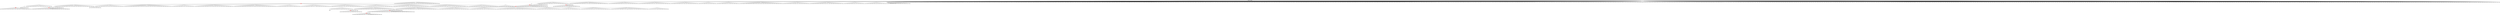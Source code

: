 digraph g {
	"45" -> "46";
	"46" [color=indianred1, style=filled, label="34"];
	"44" -> "45";
	"45" [label="4"];
	"41" -> "42";
	"42" [color=indianred1, style=filled, label="11"];
	"40" -> "41";
	"41" [label="18"];
	"37" -> "38";
	"38" [label="28"];
	"31" -> "32";
	"32" [label="39"];
	"31" -> "33";
	"33" [label="21"];
	"31" -> "34";
	"34" [label="45"];
	"31" -> "35";
	"35" [label="41"];
	"31" -> "36";
	"36" [label="31"];
	"31" -> "37";
	"37" [label="17"];
	"31" -> "39";
	"39" [label="19"];
	"31" -> "40";
	"40" [label="11"];
	"31" -> "43";
	"43" [label="33"];
	"31" -> "44";
	"44" [label="34"];
	"31" -> "47";
	"47" [label="23"];
	"31" -> "48";
	"48" [label="32"];
	"31" -> "49";
	"49" [label="36"];
	"31" -> "50";
	"50" [label="24"];
	"31" -> "51";
	"51" [label="20"];
	"30" -> "31";
	"31" [color=indianred1, style=filled, label="2"];
	"23" -> "24";
	"24" [label="13"];
	"20" -> "21";
	"21" [color=indianred1, style=filled, label="12"];
	"19" -> "20";
	"20" [label="1"];
	"16" -> "17";
	"17" [color=indianred1, style=filled, label="49"];
	"15" -> "16";
	"16" [label="48"];
	"14" -> "15";
	"15" [color=indianred1, style=filled, label="47"];
	"13" -> "14";
	"14" [label="49"];
	"10" -> "11";
	"11" [label="7"];
	"10" -> "12";
	"12" [label="44"];
	"10" -> "13";
	"13" [label="47"];
	"10" -> "18";
	"18" [label="14"];
	"10" -> "19";
	"19" [label="12"];
	"10" -> "22";
	"22" [label="9"];
	"10" -> "23";
	"23" [label="8"];
	"10" -> "25";
	"25" [label="5"];
	"10" -> "26";
	"26" [label="25"];
	"10" -> "27";
	"27" [label="40"];
	"10" -> "28";
	"28" [label="15"];
	"9" -> "10";
	"10" [color=indianred1, style=filled, label="16"];
	"8" -> "9";
	"9" [color=indianred1, style=filled, label="10"];
	"6" -> "7";
	"7" [label="38"];
	"6" -> "8";
	"8" [label="16"];
	"3" -> "4";
	"4" [color=indianred1, style=filled, label="46"];
	"2" -> "3";
	"3" [label="30"];
	"0" -> "1";
	"1" [label="43"];
	"0" -> "2";
	"2" [label="46"];
	"0" -> "5";
	"5" [label="50"];
	"0" -> "6";
	"6" [label="10"];
	"0" -> "29";
	"29" [label="29"];
	"0" -> "30";
	"30" [label="2"];
	"0" -> "52";
	"52" [label="6"];
	"0" -> "53";
	"53" [label="35"];
	"0" -> "54";
	"54" [label="42"];
	"0" -> "55";
	"55" [label="3"];
	"0" -> "56";
	"56" [label="37"];
	"0" -> "57";
	"57" [label="22"];
	"0" -> "58";
	"58" [label="27"];
	"0" -> "59";
	"59" [label="26"];
	"0" [label="germline"];
	"0" -> "cell1";
	"cell1" [shape=box];
	"0" -> "cell2";
	"cell2" [shape=box];
	"30" -> "cell3";
	"cell3" [shape=box];
	"0" -> "cell4";
	"cell4" [shape=box];
	"39" -> "cell5";
	"cell5" [shape=box];
	"17" -> "cell6";
	"cell6" [shape=box];
	"0" -> "cell7";
	"cell7" [shape=box];
	"49" -> "cell8";
	"cell8" [shape=box];
	"26" -> "cell9";
	"cell9" [shape=box];
	"27" -> "cell10";
	"cell10" [shape=box];
	"0" -> "cell11";
	"cell11" [shape=box];
	"0" -> "cell12";
	"cell12" [shape=box];
	"28" -> "cell13";
	"cell13" [shape=box];
	"0" -> "cell14";
	"cell14" [shape=box];
	"0" -> "cell15";
	"cell15" [shape=box];
	"7" -> "cell16";
	"cell16" [shape=box];
	"32" -> "cell17";
	"cell17" [shape=box];
	"32" -> "cell18";
	"cell18" [shape=box];
	"25" -> "cell19";
	"cell19" [shape=box];
	"0" -> "cell20";
	"cell20" [shape=box];
	"0" -> "cell21";
	"cell21" [shape=box];
	"30" -> "cell22";
	"cell22" [shape=box];
	"50" -> "cell23";
	"cell23" [shape=box];
	"35" -> "cell24";
	"cell24" [shape=box];
	"46" -> "cell25";
	"cell25" [shape=box];
	"34" -> "cell26";
	"cell26" [shape=box];
	"48" -> "cell27";
	"cell27" [shape=box];
	"0" -> "cell28";
	"cell28" [shape=box];
	"0" -> "cell29";
	"cell29" [shape=box];
	"0" -> "cell30";
	"cell30" [shape=box];
	"0" -> "cell31";
	"cell31" [shape=box];
	"0" -> "cell32";
	"cell32" [shape=box];
	"0" -> "cell33";
	"cell33" [shape=box];
	"42" -> "cell34";
	"cell34" [shape=box];
	"23" -> "cell35";
	"cell35" [shape=box];
	"0" -> "cell36";
	"cell36" [shape=box];
	"59" -> "cell37";
	"cell37" [shape=box];
	"0" -> "cell38";
	"cell38" [shape=box];
	"0" -> "cell39";
	"cell39" [shape=box];
	"0" -> "cell40";
	"cell40" [shape=box];
	"0" -> "cell41";
	"cell41" [shape=box];
	"34" -> "cell42";
	"cell42" [shape=box];
	"19" -> "cell43";
	"cell43" [shape=box];
	"32" -> "cell44";
	"cell44" [shape=box];
	"37" -> "cell45";
	"cell45" [shape=box];
	"0" -> "cell46";
	"cell46" [shape=box];
	"36" -> "cell47";
	"cell47" [shape=box];
	"0" -> "cell48";
	"cell48" [shape=box];
	"9" -> "cell49";
	"cell49" [shape=box];
	"28" -> "cell50";
	"cell50" [shape=box];
	"0" -> "cell51";
	"cell51" [shape=box];
	"54" -> "cell52";
	"cell52" [shape=box];
	"6" -> "cell53";
	"cell53" [shape=box];
	"0" -> "cell54";
	"cell54" [shape=box];
	"0" -> "cell55";
	"cell55" [shape=box];
	"0" -> "cell56";
	"cell56" [shape=box];
	"0" -> "cell57";
	"cell57" [shape=box];
	"5" -> "cell58";
	"cell58" [shape=box];
	"0" -> "cell59";
	"cell59" [shape=box];
	"17" -> "cell60";
	"cell60" [shape=box];
	"47" -> "cell61";
	"cell61" [shape=box];
	"27" -> "cell62";
	"cell62" [shape=box];
	"46" -> "cell63";
	"cell63" [shape=box];
	"0" -> "cell64";
	"cell64" [shape=box];
	"18" -> "cell65";
	"cell65" [shape=box];
	"35" -> "cell66";
	"cell66" [shape=box];
	"0" -> "cell67";
	"cell67" [shape=box];
	"0" -> "cell68";
	"cell68" [shape=box];
	"0" -> "cell69";
	"cell69" [shape=box];
	"0" -> "cell70";
	"cell70" [shape=box];
	"9" -> "cell71";
	"cell71" [shape=box];
	"39" -> "cell72";
	"cell72" [shape=box];
	"0" -> "cell73";
	"cell73" [shape=box];
	"0" -> "cell74";
	"cell74" [shape=box];
	"0" -> "cell75";
	"cell75" [shape=box];
	"19" -> "cell76";
	"cell76" [shape=box];
	"47" -> "cell77";
	"cell77" [shape=box];
	"5" -> "cell78";
	"cell78" [shape=box];
	"40" -> "cell79";
	"cell79" [shape=box];
	"0" -> "cell80";
	"cell80" [shape=box];
	"0" -> "cell81";
	"cell81" [shape=box];
	"21" -> "cell82";
	"cell82" [shape=box];
	"0" -> "cell83";
	"cell83" [shape=box];
	"28" -> "cell84";
	"cell84" [shape=box];
	"0" -> "cell85";
	"cell85" [shape=box];
	"0" -> "cell86";
	"cell86" [shape=box];
	"27" -> "cell87";
	"cell87" [shape=box];
	"2" -> "cell88";
	"cell88" [shape=box];
	"13" -> "cell89";
	"cell89" [shape=box];
	"0" -> "cell90";
	"cell90" [shape=box];
	"0" -> "cell91";
	"cell91" [shape=box];
	"36" -> "cell92";
	"cell92" [shape=box];
	"0" -> "cell93";
	"cell93" [shape=box];
	"23" -> "cell94";
	"cell94" [shape=box];
	"0" -> "cell95";
	"cell95" [shape=box];
	"15" -> "cell96";
	"cell96" [shape=box];
	"0" -> "cell97";
	"cell97" [shape=box];
	"30" -> "cell98";
	"cell98" [shape=box];
	"12" -> "cell99";
	"cell99" [shape=box];
	"23" -> "cell100";
	"cell100" [shape=box];
	"11" -> "cell101";
	"cell101" [shape=box];
	"40" -> "cell102";
	"cell102" [shape=box];
	"29" -> "cell103";
	"cell103" [shape=box];
	"19" -> "cell104";
	"cell104" [shape=box];
	"0" -> "cell105";
	"cell105" [shape=box];
	"46" -> "cell106";
	"cell106" [shape=box];
	"46" -> "cell107";
	"cell107" [shape=box];
	"0" -> "cell108";
	"cell108" [shape=box];
	"0" -> "cell109";
	"cell109" [shape=box];
	"32" -> "cell110";
	"cell110" [shape=box];
	"0" -> "cell111";
	"cell111" [shape=box];
	"0" -> "cell112";
	"cell112" [shape=box];
	"27" -> "cell113";
	"cell113" [shape=box];
	"0" -> "cell114";
	"cell114" [shape=box];
	"0" -> "cell115";
	"cell115" [shape=box];
	"0" -> "cell116";
	"cell116" [shape=box];
	"0" -> "cell117";
	"cell117" [shape=box];
	"38" -> "cell118";
	"cell118" [shape=box];
	"0" -> "cell119";
	"cell119" [shape=box];
	"0" -> "cell120";
	"cell120" [shape=box];
	"37" -> "cell121";
	"cell121" [shape=box];
	"27" -> "cell122";
	"cell122" [shape=box];
	"30" -> "cell123";
	"cell123" [shape=box];
	"43" -> "cell124";
	"cell124" [shape=box];
	"26" -> "cell125";
	"cell125" [shape=box];
	"54" -> "cell126";
	"cell126" [shape=box];
	"0" -> "cell127";
	"cell127" [shape=box];
	"35" -> "cell128";
	"cell128" [shape=box];
	"49" -> "cell129";
	"cell129" [shape=box];
	"49" -> "cell130";
	"cell130" [shape=box];
	"0" -> "cell131";
	"cell131" [shape=box];
	"58" -> "cell132";
	"cell132" [shape=box];
	"5" -> "cell133";
	"cell133" [shape=box];
	"59" -> "cell134";
	"cell134" [shape=box];
	"0" -> "cell135";
	"cell135" [shape=box];
	"29" -> "cell136";
	"cell136" [shape=box];
	"47" -> "cell137";
	"cell137" [shape=box];
	"3" -> "cell138";
	"cell138" [shape=box];
	"0" -> "cell139";
	"cell139" [shape=box];
	"17" -> "cell140";
	"cell140" [shape=box];
	"13" -> "cell141";
	"cell141" [shape=box];
	"56" -> "cell142";
	"cell142" [shape=box];
	"0" -> "cell143";
	"cell143" [shape=box];
	"0" -> "cell144";
	"cell144" [shape=box];
	"0" -> "cell145";
	"cell145" [shape=box];
	"0" -> "cell146";
	"cell146" [shape=box];
	"0" -> "cell147";
	"cell147" [shape=box];
	"0" -> "cell148";
	"cell148" [shape=box];
	"0" -> "cell149";
	"cell149" [shape=box];
	"36" -> "cell150";
	"cell150" [shape=box];
	"0" -> "cell151";
	"cell151" [shape=box];
	"1" -> "cell152";
	"cell152" [shape=box];
	"49" -> "cell153";
	"cell153" [shape=box];
	"58" -> "cell154";
	"cell154" [shape=box];
	"0" -> "cell155";
	"cell155" [shape=box];
	"30" -> "cell156";
	"cell156" [shape=box];
	"2" -> "cell157";
	"cell157" [shape=box];
	"19" -> "cell158";
	"cell158" [shape=box];
	"5" -> "cell159";
	"cell159" [shape=box];
	"0" -> "cell160";
	"cell160" [shape=box];
	"49" -> "cell161";
	"cell161" [shape=box];
	"46" -> "cell162";
	"cell162" [shape=box];
	"0" -> "cell163";
	"cell163" [shape=box];
	"0" -> "cell164";
	"cell164" [shape=box];
	"54" -> "cell165";
	"cell165" [shape=box];
	"0" -> "cell166";
	"cell166" [shape=box];
	"9" -> "cell167";
	"cell167" [shape=box];
	"0" -> "cell168";
	"cell168" [shape=box];
	"23" -> "cell169";
	"cell169" [shape=box];
	"0" -> "cell170";
	"cell170" [shape=box];
	"0" -> "cell171";
	"cell171" [shape=box];
	"54" -> "cell172";
	"cell172" [shape=box];
	"1" -> "cell173";
	"cell173" [shape=box];
	"39" -> "cell174";
	"cell174" [shape=box];
	"11" -> "cell175";
	"cell175" [shape=box];
	"0" -> "cell176";
	"cell176" [shape=box];
	"0" -> "cell177";
	"cell177" [shape=box];
	"25" -> "cell178";
	"cell178" [shape=box];
	"0" -> "cell179";
	"cell179" [shape=box];
	"0" -> "cell180";
	"cell180" [shape=box];
	"4" -> "cell181";
	"cell181" [shape=box];
	"26" -> "cell182";
	"cell182" [shape=box];
	"35" -> "cell183";
	"cell183" [shape=box];
	"35" -> "cell184";
	"cell184" [shape=box];
	"32" -> "cell185";
	"cell185" [shape=box];
	"0" -> "cell186";
	"cell186" [shape=box];
	"57" -> "cell187";
	"cell187" [shape=box];
	"34" -> "cell188";
	"cell188" [shape=box];
	"53" -> "cell189";
	"cell189" [shape=box];
	"28" -> "cell190";
	"cell190" [shape=box];
	"14" -> "cell191";
	"cell191" [shape=box];
	"0" -> "cell192";
	"cell192" [shape=box];
	"0" -> "cell193";
	"cell193" [shape=box];
	"0" -> "cell194";
	"cell194" [shape=box];
	"0" -> "cell195";
	"cell195" [shape=box];
	"2" -> "cell196";
	"cell196" [shape=box];
	"0" -> "cell197";
	"cell197" [shape=box];
	"0" -> "cell198";
	"cell198" [shape=box];
	"53" -> "cell199";
	"cell199" [shape=box];
	"0" -> "cell200";
	"cell200" [shape=box];
	"0" -> "cell201";
	"cell201" [shape=box];
	"37" -> "cell202";
	"cell202" [shape=box];
	"0" -> "cell203";
	"cell203" [shape=box];
	"0" -> "cell204";
	"cell204" [shape=box];
	"50" -> "cell205";
	"cell205" [shape=box];
	"0" -> "cell206";
	"cell206" [shape=box];
	"0" -> "cell207";
	"cell207" [shape=box];
	"0" -> "cell208";
	"cell208" [shape=box];
	"0" -> "cell209";
	"cell209" [shape=box];
	"28" -> "cell210";
	"cell210" [shape=box];
	"53" -> "cell211";
	"cell211" [shape=box];
	"0" -> "cell212";
	"cell212" [shape=box];
	"22" -> "cell213";
	"cell213" [shape=box];
	"0" -> "cell214";
	"cell214" [shape=box];
	"18" -> "cell215";
	"cell215" [shape=box];
	"0" -> "cell216";
	"cell216" [shape=box];
	"34" -> "cell217";
	"cell217" [shape=box];
	"21" -> "cell218";
	"cell218" [shape=box];
	"0" -> "cell219";
	"cell219" [shape=box];
	"50" -> "cell220";
	"cell220" [shape=box];
	"41" -> "cell221";
	"cell221" [shape=box];
	"0" -> "cell222";
	"cell222" [shape=box];
	"0" -> "cell223";
	"cell223" [shape=box];
	"34" -> "cell224";
	"cell224" [shape=box];
	"0" -> "cell225";
	"cell225" [shape=box];
	"0" -> "cell226";
	"cell226" [shape=box];
	"0" -> "cell227";
	"cell227" [shape=box];
	"0" -> "cell228";
	"cell228" [shape=box];
	"0" -> "cell229";
	"cell229" [shape=box];
	"0" -> "cell230";
	"cell230" [shape=box];
	"0" -> "cell231";
	"cell231" [shape=box];
	"0" -> "cell232";
	"cell232" [shape=box];
	"0" -> "cell233";
	"cell233" [shape=box];
	"46" -> "cell234";
	"cell234" [shape=box];
	"41" -> "cell235";
	"cell235" [shape=box];
	"18" -> "cell236";
	"cell236" [shape=box];
	"0" -> "cell237";
	"cell237" [shape=box];
	"44" -> "cell238";
	"cell238" [shape=box];
	"0" -> "cell239";
	"cell239" [shape=box];
	"0" -> "cell240";
	"cell240" [shape=box];
	"0" -> "cell241";
	"cell241" [shape=box];
	"0" -> "cell242";
	"cell242" [shape=box];
	"30" -> "cell243";
	"cell243" [shape=box];
	"0" -> "cell244";
	"cell244" [shape=box];
	"0" -> "cell245";
	"cell245" [shape=box];
	"46" -> "cell246";
	"cell246" [shape=box];
	"0" -> "cell247";
	"cell247" [shape=box];
	"0" -> "cell248";
	"cell248" [shape=box];
	"21" -> "cell249";
	"cell249" [shape=box];
	"26" -> "cell250";
	"cell250" [shape=box];
	"36" -> "cell251";
	"cell251" [shape=box];
	"0" -> "cell252";
	"cell252" [shape=box];
	"55" -> "cell253";
	"cell253" [shape=box];
	"0" -> "cell254";
	"cell254" [shape=box];
	"0" -> "cell255";
	"cell255" [shape=box];
	"0" -> "cell256";
	"cell256" [shape=box];
	"34" -> "cell257";
	"cell257" [shape=box];
	"23" -> "cell258";
	"cell258" [shape=box];
	"22" -> "cell259";
	"cell259" [shape=box];
	"0" -> "cell260";
	"cell260" [shape=box];
	"0" -> "cell261";
	"cell261" [shape=box];
	"19" -> "cell262";
	"cell262" [shape=box];
	"0" -> "cell263";
	"cell263" [shape=box];
	"11" -> "cell264";
	"cell264" [shape=box];
	"28" -> "cell265";
	"cell265" [shape=box];
	"0" -> "cell266";
	"cell266" [shape=box];
	"57" -> "cell267";
	"cell267" [shape=box];
	"35" -> "cell268";
	"cell268" [shape=box];
	"42" -> "cell269";
	"cell269" [shape=box];
	"18" -> "cell270";
	"cell270" [shape=box];
	"27" -> "cell271";
	"cell271" [shape=box];
	"22" -> "cell272";
	"cell272" [shape=box];
	"5" -> "cell273";
	"cell273" [shape=box];
	"15" -> "cell274";
	"cell274" [shape=box];
	"0" -> "cell275";
	"cell275" [shape=box];
	"0" -> "cell276";
	"cell276" [shape=box];
	"0" -> "cell277";
	"cell277" [shape=box];
	"40" -> "cell278";
	"cell278" [shape=box];
	"13" -> "cell279";
	"cell279" [shape=box];
	"0" -> "cell280";
	"cell280" [shape=box];
	"0" -> "cell281";
	"cell281" [shape=box];
	"0" -> "cell282";
	"cell282" [shape=box];
	"47" -> "cell283";
	"cell283" [shape=box];
	"18" -> "cell284";
	"cell284" [shape=box];
	"0" -> "cell285";
	"cell285" [shape=box];
	"0" -> "cell286";
	"cell286" [shape=box];
	"0" -> "cell287";
	"cell287" [shape=box];
	"17" -> "cell288";
	"cell288" [shape=box];
	"0" -> "cell289";
	"cell289" [shape=box];
	"15" -> "cell290";
	"cell290" [shape=box];
	"0" -> "cell291";
	"cell291" [shape=box];
	"7" -> "cell292";
	"cell292" [shape=box];
	"0" -> "cell293";
	"cell293" [shape=box];
	"0" -> "cell294";
	"cell294" [shape=box];
	"13" -> "cell295";
	"cell295" [shape=box];
	"46" -> "cell296";
	"cell296" [shape=box];
	"0" -> "cell297";
	"cell297" [shape=box];
	"0" -> "cell298";
	"cell298" [shape=box];
	"0" -> "cell299";
	"cell299" [shape=box];
	"35" -> "cell300";
	"cell300" [shape=box];
	"0" -> "cell301";
	"cell301" [shape=box];
	"6" -> "cell302";
	"cell302" [shape=box];
	"36" -> "cell303";
	"cell303" [shape=box];
	"54" -> "cell304";
	"cell304" [shape=box];
	"54" -> "cell305";
	"cell305" [shape=box];
	"54" -> "cell306";
	"cell306" [shape=box];
	"0" -> "cell307";
	"cell307" [shape=box];
	"0" -> "cell308";
	"cell308" [shape=box];
	"0" -> "cell309";
	"cell309" [shape=box];
	"0" -> "cell310";
	"cell310" [shape=box];
	"18" -> "cell311";
	"cell311" [shape=box];
	"0" -> "cell312";
	"cell312" [shape=box];
	"0" -> "cell313";
	"cell313" [shape=box];
	"0" -> "cell314";
	"cell314" [shape=box];
	"0" -> "cell315";
	"cell315" [shape=box];
	"0" -> "cell316";
	"cell316" [shape=box];
	"0" -> "cell317";
	"cell317" [shape=box];
	"15" -> "cell318";
	"cell318" [shape=box];
	"0" -> "cell319";
	"cell319" [shape=box];
	"0" -> "cell320";
	"cell320" [shape=box];
	"7" -> "cell321";
	"cell321" [shape=box];
	"0" -> "cell322";
	"cell322" [shape=box];
	"28" -> "cell323";
	"cell323" [shape=box];
	"6" -> "cell324";
	"cell324" [shape=box];
	"18" -> "cell325";
	"cell325" [shape=box];
	"0" -> "cell326";
	"cell326" [shape=box];
	"58" -> "cell327";
	"cell327" [shape=box];
	"0" -> "cell328";
	"cell328" [shape=box];
	"0" -> "cell329";
	"cell329" [shape=box];
	"58" -> "cell330";
	"cell330" [shape=box];
	"13" -> "cell331";
	"cell331" [shape=box];
	"0" -> "cell332";
	"cell332" [shape=box];
	"0" -> "cell333";
	"cell333" [shape=box];
	"0" -> "cell334";
	"cell334" [shape=box];
	"0" -> "cell335";
	"cell335" [shape=box];
	"0" -> "cell336";
	"cell336" [shape=box];
	"49" -> "cell337";
	"cell337" [shape=box];
	"50" -> "cell338";
	"cell338" [shape=box];
	"45" -> "cell339";
	"cell339" [shape=box];
	"30" -> "cell340";
	"cell340" [shape=box];
	"55" -> "cell341";
	"cell341" [shape=box];
	"42" -> "cell342";
	"cell342" [shape=box];
	"12" -> "cell343";
	"cell343" [shape=box];
	"0" -> "cell344";
	"cell344" [shape=box];
	"0" -> "cell345";
	"cell345" [shape=box];
	"32" -> "cell346";
	"cell346" [shape=box];
	"40" -> "cell347";
	"cell347" [shape=box];
	"14" -> "cell348";
	"cell348" [shape=box];
	"0" -> "cell349";
	"cell349" [shape=box];
	"0" -> "cell350";
	"cell350" [shape=box];
	"47" -> "cell351";
	"cell351" [shape=box];
	"7" -> "cell352";
	"cell352" [shape=box];
	"2" -> "cell353";
	"cell353" [shape=box];
	"29" -> "cell354";
	"cell354" [shape=box];
	"32" -> "cell355";
	"cell355" [shape=box];
	"0" -> "cell356";
	"cell356" [shape=box];
	"44" -> "cell357";
	"cell357" [shape=box];
	"0" -> "cell358";
	"cell358" [shape=box];
	"0" -> "cell359";
	"cell359" [shape=box];
	"6" -> "cell360";
	"cell360" [shape=box];
	"0" -> "cell361";
	"cell361" [shape=box];
	"44" -> "cell362";
	"cell362" [shape=box];
	"26" -> "cell363";
	"cell363" [shape=box];
	"0" -> "cell364";
	"cell364" [shape=box];
	"53" -> "cell365";
	"cell365" [shape=box];
	"50" -> "cell366";
	"cell366" [shape=box];
	"47" -> "cell367";
	"cell367" [shape=box];
	"43" -> "cell368";
	"cell368" [shape=box];
	"0" -> "cell369";
	"cell369" [shape=box];
	"0" -> "cell370";
	"cell370" [shape=box];
	"11" -> "cell371";
	"cell371" [shape=box];
	"0" -> "cell372";
	"cell372" [shape=box];
	"11" -> "cell373";
	"cell373" [shape=box];
	"0" -> "cell374";
	"cell374" [shape=box];
	"0" -> "cell375";
	"cell375" [shape=box];
	"0" -> "cell376";
	"cell376" [shape=box];
	"29" -> "cell377";
	"cell377" [shape=box];
	"0" -> "cell378";
	"cell378" [shape=box];
	"0" -> "cell379";
	"cell379" [shape=box];
	"0" -> "cell380";
	"cell380" [shape=box];
	"22" -> "cell381";
	"cell381" [shape=box];
	"0" -> "cell382";
	"cell382" [shape=box];
	"56" -> "cell383";
	"cell383" [shape=box];
	"0" -> "cell384";
	"cell384" [shape=box];
	"47" -> "cell385";
	"cell385" [shape=box];
	"0" -> "cell386";
	"cell386" [shape=box];
	"0" -> "cell387";
	"cell387" [shape=box];
	"0" -> "cell388";
	"cell388" [shape=box];
	"0" -> "cell389";
	"cell389" [shape=box];
	"52" -> "cell390";
	"cell390" [shape=box];
	"30" -> "cell391";
	"cell391" [shape=box];
	"56" -> "cell392";
	"cell392" [shape=box];
	"36" -> "cell393";
	"cell393" [shape=box];
	"37" -> "cell394";
	"cell394" [shape=box];
	"0" -> "cell395";
	"cell395" [shape=box];
	"12" -> "cell396";
	"cell396" [shape=box];
	"0" -> "cell397";
	"cell397" [shape=box];
	"40" -> "cell398";
	"cell398" [shape=box];
	"0" -> "cell399";
	"cell399" [shape=box];
	"56" -> "cell400";
	"cell400" [shape=box];
	"42" -> "cell401";
	"cell401" [shape=box];
	"0" -> "cell402";
	"cell402" [shape=box];
	"6" -> "cell403";
	"cell403" [shape=box];
	"47" -> "cell404";
	"cell404" [shape=box];
	"4" -> "cell405";
	"cell405" [shape=box];
	"0" -> "cell406";
	"cell406" [shape=box];
	"22" -> "cell407";
	"cell407" [shape=box];
	"15" -> "cell408";
	"cell408" [shape=box];
	"0" -> "cell409";
	"cell409" [shape=box];
	"0" -> "cell410";
	"cell410" [shape=box];
	"0" -> "cell411";
	"cell411" [shape=box];
	"0" -> "cell412";
	"cell412" [shape=box];
	"0" -> "cell413";
	"cell413" [shape=box];
	"0" -> "cell414";
	"cell414" [shape=box];
	"25" -> "cell415";
	"cell415" [shape=box];
	"0" -> "cell416";
	"cell416" [shape=box];
	"38" -> "cell417";
	"cell417" [shape=box];
	"33" -> "cell418";
	"cell418" [shape=box];
	"0" -> "cell419";
	"cell419" [shape=box];
	"21" -> "cell420";
	"cell420" [shape=box];
	"52" -> "cell421";
	"cell421" [shape=box];
	"0" -> "cell422";
	"cell422" [shape=box];
	"0" -> "cell423";
	"cell423" [shape=box];
	"30" -> "cell424";
	"cell424" [shape=box];
	"19" -> "cell425";
	"cell425" [shape=box];
	"0" -> "cell426";
	"cell426" [shape=box];
	"0" -> "cell427";
	"cell427" [shape=box];
	"0" -> "cell428";
	"cell428" [shape=box];
	"16" -> "cell429";
	"cell429" [shape=box];
	"2" -> "cell430";
	"cell430" [shape=box];
	"18" -> "cell431";
	"cell431" [shape=box];
	"19" -> "cell432";
	"cell432" [shape=box];
	"49" -> "cell433";
	"cell433" [shape=box];
	"0" -> "cell434";
	"cell434" [shape=box];
	"0" -> "cell435";
	"cell435" [shape=box];
	"0" -> "cell436";
	"cell436" [shape=box];
	"0" -> "cell437";
	"cell437" [shape=box];
	"37" -> "cell438";
	"cell438" [shape=box];
	"41" -> "cell439";
	"cell439" [shape=box];
	"45" -> "cell440";
	"cell440" [shape=box];
	"0" -> "cell441";
	"cell441" [shape=box];
	"7" -> "cell442";
	"cell442" [shape=box];
	"44" -> "cell443";
	"cell443" [shape=box];
	"0" -> "cell444";
	"cell444" [shape=box];
	"21" -> "cell445";
	"cell445" [shape=box];
	"33" -> "cell446";
	"cell446" [shape=box];
	"0" -> "cell447";
	"cell447" [shape=box];
	"0" -> "cell448";
	"cell448" [shape=box];
	"0" -> "cell449";
	"cell449" [shape=box];
	"0" -> "cell450";
	"cell450" [shape=box];
	"0" -> "cell451";
	"cell451" [shape=box];
	"0" -> "cell452";
	"cell452" [shape=box];
	"44" -> "cell453";
	"cell453" [shape=box];
	"0" -> "cell454";
	"cell454" [shape=box];
	"0" -> "cell455";
	"cell455" [shape=box];
	"4" -> "cell456";
	"cell456" [shape=box];
	"13" -> "cell457";
	"cell457" [shape=box];
	"0" -> "cell458";
	"cell458" [shape=box];
	"0" -> "cell459";
	"cell459" [shape=box];
	"20" -> "cell460";
	"cell460" [shape=box];
	"0" -> "cell461";
	"cell461" [shape=box];
	"35" -> "cell462";
	"cell462" [shape=box];
	"0" -> "cell463";
	"cell463" [shape=box];
	"0" -> "cell464";
	"cell464" [shape=box];
	"0" -> "cell465";
	"cell465" [shape=box];
	"0" -> "cell466";
	"cell466" [shape=box];
	"55" -> "cell467";
	"cell467" [shape=box];
	"55" -> "cell468";
	"cell468" [shape=box];
	"18" -> "cell469";
	"cell469" [shape=box];
	"0" -> "cell470";
	"cell470" [shape=box];
	"0" -> "cell471";
	"cell471" [shape=box];
	"0" -> "cell472";
	"cell472" [shape=box];
	"2" -> "cell473";
	"cell473" [shape=box];
	"0" -> "cell474";
	"cell474" [shape=box];
	"0" -> "cell475";
	"cell475" [shape=box];
	"0" -> "cell476";
	"cell476" [shape=box];
	"23" -> "cell477";
	"cell477" [shape=box];
	"0" -> "cell478";
	"cell478" [shape=box];
	"37" -> "cell479";
	"cell479" [shape=box];
	"0" -> "cell480";
	"cell480" [shape=box];
	"0" -> "cell481";
	"cell481" [shape=box];
	"51" -> "cell482";
	"cell482" [shape=box];
	"0" -> "cell483";
	"cell483" [shape=box];
	"21" -> "cell484";
	"cell484" [shape=box];
	"0" -> "cell485";
	"cell485" [shape=box];
	"0" -> "cell486";
	"cell486" [shape=box];
	"12" -> "cell487";
	"cell487" [shape=box];
	"26" -> "cell488";
	"cell488" [shape=box];
	"0" -> "cell489";
	"cell489" [shape=box];
	"9" -> "cell490";
	"cell490" [shape=box];
	"11" -> "cell491";
	"cell491" [shape=box];
	"0" -> "cell492";
	"cell492" [shape=box];
	"34" -> "cell493";
	"cell493" [shape=box];
	"0" -> "cell494";
	"cell494" [shape=box];
	"42" -> "cell495";
	"cell495" [shape=box];
	"0" -> "cell496";
	"cell496" [shape=box];
	"0" -> "cell497";
	"cell497" [shape=box];
	"0" -> "cell498";
	"cell498" [shape=box];
	"55" -> "cell499";
	"cell499" [shape=box];
	"0" -> "cell500";
	"cell500" [shape=box];
	"35" -> "cell501";
	"cell501" [shape=box];
	"0" -> "cell502";
	"cell502" [shape=box];
	"0" -> "cell503";
	"cell503" [shape=box];
	"0" -> "cell504";
	"cell504" [shape=box];
	"57" -> "cell505";
	"cell505" [shape=box];
	"0" -> "cell506";
	"cell506" [shape=box];
	"44" -> "cell507";
	"cell507" [shape=box];
	"0" -> "cell508";
	"cell508" [shape=box];
	"26" -> "cell509";
	"cell509" [shape=box];
	"0" -> "cell510";
	"cell510" [shape=box];
	"6" -> "cell511";
	"cell511" [shape=box];
	"0" -> "cell512";
	"cell512" [shape=box];
	"0" -> "cell513";
	"cell513" [shape=box];
	"0" -> "cell514";
	"cell514" [shape=box];
	"15" -> "cell515";
	"cell515" [shape=box];
	"0" -> "cell516";
	"cell516" [shape=box];
	"13" -> "cell517";
	"cell517" [shape=box];
	"54" -> "cell518";
	"cell518" [shape=box];
	"0" -> "cell519";
	"cell519" [shape=box];
	"32" -> "cell520";
	"cell520" [shape=box];
	"13" -> "cell521";
	"cell521" [shape=box];
	"0" -> "cell522";
	"cell522" [shape=box];
	"0" -> "cell523";
	"cell523" [shape=box];
	"51" -> "cell524";
	"cell524" [shape=box];
	"35" -> "cell525";
	"cell525" [shape=box];
	"39" -> "cell526";
	"cell526" [shape=box];
	"18" -> "cell527";
	"cell527" [shape=box];
	"40" -> "cell528";
	"cell528" [shape=box];
	"13" -> "cell529";
	"cell529" [shape=box];
	"36" -> "cell530";
	"cell530" [shape=box];
	"33" -> "cell531";
	"cell531" [shape=box];
	"0" -> "cell532";
	"cell532" [shape=box];
	"0" -> "cell533";
	"cell533" [shape=box];
	"33" -> "cell534";
	"cell534" [shape=box];
	"39" -> "cell535";
	"cell535" [shape=box];
	"40" -> "cell536";
	"cell536" [shape=box];
	"43" -> "cell537";
	"cell537" [shape=box];
	"4" -> "cell538";
	"cell538" [shape=box];
	"0" -> "cell539";
	"cell539" [shape=box];
	"0" -> "cell540";
	"cell540" [shape=box];
	"0" -> "cell541";
	"cell541" [shape=box];
	"0" -> "cell542";
	"cell542" [shape=box];
	"22" -> "cell543";
	"cell543" [shape=box];
	"32" -> "cell544";
	"cell544" [shape=box];
	"0" -> "cell545";
	"cell545" [shape=box];
	"0" -> "cell546";
	"cell546" [shape=box];
	"39" -> "cell547";
	"cell547" [shape=box];
	"12" -> "cell548";
	"cell548" [shape=box];
	"22" -> "cell549";
	"cell549" [shape=box];
	"0" -> "cell550";
	"cell550" [shape=box];
	"0" -> "cell551";
	"cell551" [shape=box];
	"0" -> "cell552";
	"cell552" [shape=box];
	"0" -> "cell553";
	"cell553" [shape=box];
	"11" -> "cell554";
	"cell554" [shape=box];
	"0" -> "cell555";
	"cell555" [shape=box];
	"0" -> "cell556";
	"cell556" [shape=box];
	"0" -> "cell557";
	"cell557" [shape=box];
	"0" -> "cell558";
	"cell558" [shape=box];
	"0" -> "cell559";
	"cell559" [shape=box];
	"0" -> "cell560";
	"cell560" [shape=box];
	"21" -> "cell561";
	"cell561" [shape=box];
	"0" -> "cell562";
	"cell562" [shape=box];
	"48" -> "cell563";
	"cell563" [shape=box];
	"19" -> "cell564";
	"cell564" [shape=box];
	"0" -> "cell565";
	"cell565" [shape=box];
	"0" -> "cell566";
	"cell566" [shape=box];
	"4" -> "cell567";
	"cell567" [shape=box];
	"7" -> "cell568";
	"cell568" [shape=box];
	"59" -> "cell569";
	"cell569" [shape=box];
	"0" -> "cell570";
	"cell570" [shape=box];
	"2" -> "cell571";
	"cell571" [shape=box];
	"0" -> "cell572";
	"cell572" [shape=box];
	"0" -> "cell573";
	"cell573" [shape=box];
	"0" -> "cell574";
	"cell574" [shape=box];
	"2" -> "cell575";
	"cell575" [shape=box];
	"32" -> "cell576";
	"cell576" [shape=box];
	"44" -> "cell577";
	"cell577" [shape=box];
	"0" -> "cell578";
	"cell578" [shape=box];
	"43" -> "cell579";
	"cell579" [shape=box];
	"0" -> "cell580";
	"cell580" [shape=box];
	"49" -> "cell581";
	"cell581" [shape=box];
	"0" -> "cell582";
	"cell582" [shape=box];
	"5" -> "cell583";
	"cell583" [shape=box];
	"0" -> "cell584";
	"cell584" [shape=box];
	"1" -> "cell585";
	"cell585" [shape=box];
	"33" -> "cell586";
	"cell586" [shape=box];
	"2" -> "cell587";
	"cell587" [shape=box];
	"48" -> "cell588";
	"cell588" [shape=box];
	"0" -> "cell589";
	"cell589" [shape=box];
	"22" -> "cell590";
	"cell590" [shape=box];
	"0" -> "cell591";
	"cell591" [shape=box];
	"27" -> "cell592";
	"cell592" [shape=box];
	"6" -> "cell593";
	"cell593" [shape=box];
	"0" -> "cell594";
	"cell594" [shape=box];
	"39" -> "cell595";
	"cell595" [shape=box];
	"0" -> "cell596";
	"cell596" [shape=box];
	"15" -> "cell597";
	"cell597" [shape=box];
	"6" -> "cell598";
	"cell598" [shape=box];
	"0" -> "cell599";
	"cell599" [shape=box];
	"35" -> "cell600";
	"cell600" [shape=box];
	"0" -> "cell601";
	"cell601" [shape=box];
	"0" -> "cell602";
	"cell602" [shape=box];
	"59" -> "cell603";
	"cell603" [shape=box];
	"39" -> "cell604";
	"cell604" [shape=box];
	"0" -> "cell605";
	"cell605" [shape=box];
	"26" -> "cell606";
	"cell606" [shape=box];
	"0" -> "cell607";
	"cell607" [shape=box];
	"5" -> "cell608";
	"cell608" [shape=box];
	"1" -> "cell609";
	"cell609" [shape=box];
	"26" -> "cell610";
	"cell610" [shape=box];
	"48" -> "cell611";
	"cell611" [shape=box];
	"40" -> "cell612";
	"cell612" [shape=box];
	"9" -> "cell613";
	"cell613" [shape=box];
	"18" -> "cell614";
	"cell614" [shape=box];
	"0" -> "cell615";
	"cell615" [shape=box];
	"53" -> "cell616";
	"cell616" [shape=box];
	"0" -> "cell617";
	"cell617" [shape=box];
	"0" -> "cell618";
	"cell618" [shape=box];
	"29" -> "cell619";
	"cell619" [shape=box];
	"0" -> "cell620";
	"cell620" [shape=box];
	"0" -> "cell621";
	"cell621" [shape=box];
	"0" -> "cell622";
	"cell622" [shape=box];
	"0" -> "cell623";
	"cell623" [shape=box];
	"59" -> "cell624";
	"cell624" [shape=box];
	"0" -> "cell625";
	"cell625" [shape=box];
	"0" -> "cell626";
	"cell626" [shape=box];
	"0" -> "cell627";
	"cell627" [shape=box];
	"9" -> "cell628";
	"cell628" [shape=box];
	"0" -> "cell629";
	"cell629" [shape=box];
	"0" -> "cell630";
	"cell630" [shape=box];
	"0" -> "cell631";
	"cell631" [shape=box];
	"0" -> "cell632";
	"cell632" [shape=box];
	"27" -> "cell633";
	"cell633" [shape=box];
	"23" -> "cell634";
	"cell634" [shape=box];
	"0" -> "cell635";
	"cell635" [shape=box];
	"0" -> "cell636";
	"cell636" [shape=box];
	"0" -> "cell637";
	"cell637" [shape=box];
	"0" -> "cell638";
	"cell638" [shape=box];
	"33" -> "cell639";
	"cell639" [shape=box];
	"0" -> "cell640";
	"cell640" [shape=box];
	"35" -> "cell641";
	"cell641" [shape=box];
	"9" -> "cell642";
	"cell642" [shape=box];
	"53" -> "cell643";
	"cell643" [shape=box];
	"12" -> "cell644";
	"cell644" [shape=box];
	"0" -> "cell645";
	"cell645" [shape=box];
	"29" -> "cell646";
	"cell646" [shape=box];
	"0" -> "cell647";
	"cell647" [shape=box];
	"36" -> "cell648";
	"cell648" [shape=box];
	"18" -> "cell649";
	"cell649" [shape=box];
	"58" -> "cell650";
	"cell650" [shape=box];
	"13" -> "cell651";
	"cell651" [shape=box];
	"18" -> "cell652";
	"cell652" [shape=box];
	"28" -> "cell653";
	"cell653" [shape=box];
	"0" -> "cell654";
	"cell654" [shape=box];
	"36" -> "cell655";
	"cell655" [shape=box];
	"0" -> "cell656";
	"cell656" [shape=box];
	"40" -> "cell657";
	"cell657" [shape=box];
	"0" -> "cell658";
	"cell658" [shape=box];
	"0" -> "cell659";
	"cell659" [shape=box];
	"35" -> "cell660";
	"cell660" [shape=box];
	"15" -> "cell661";
	"cell661" [shape=box];
	"0" -> "cell662";
	"cell662" [shape=box];
	"54" -> "cell663";
	"cell663" [shape=box];
	"0" -> "cell664";
	"cell664" [shape=box];
	"0" -> "cell665";
	"cell665" [shape=box];
	"15" -> "cell666";
	"cell666" [shape=box];
	"0" -> "cell667";
	"cell667" [shape=box];
	"0" -> "cell668";
	"cell668" [shape=box];
	"59" -> "cell669";
	"cell669" [shape=box];
	"48" -> "cell670";
	"cell670" [shape=box];
	"0" -> "cell671";
	"cell671" [shape=box];
	"6" -> "cell672";
	"cell672" [shape=box];
	"0" -> "cell673";
	"cell673" [shape=box];
	"0" -> "cell674";
	"cell674" [shape=box];
	"0" -> "cell675";
	"cell675" [shape=box];
	"15" -> "cell676";
	"cell676" [shape=box];
	"0" -> "cell677";
	"cell677" [shape=box];
	"0" -> "cell678";
	"cell678" [shape=box];
	"0" -> "cell679";
	"cell679" [shape=box];
	"0" -> "cell680";
	"cell680" [shape=box];
	"0" -> "cell681";
	"cell681" [shape=box];
	"0" -> "cell682";
	"cell682" [shape=box];
	"3" -> "cell683";
	"cell683" [shape=box];
	"0" -> "cell684";
	"cell684" [shape=box];
	"34" -> "cell685";
	"cell685" [shape=box];
	"17" -> "cell686";
	"cell686" [shape=box];
	"42" -> "cell687";
	"cell687" [shape=box];
	"0" -> "cell688";
	"cell688" [shape=box];
	"0" -> "cell689";
	"cell689" [shape=box];
	"56" -> "cell690";
	"cell690" [shape=box];
	"0" -> "cell691";
	"cell691" [shape=box];
	"0" -> "cell692";
	"cell692" [shape=box];
	"11" -> "cell693";
	"cell693" [shape=box];
	"0" -> "cell694";
	"cell694" [shape=box];
	"0" -> "cell695";
	"cell695" [shape=box];
	"18" -> "cell696";
	"cell696" [shape=box];
	"0" -> "cell697";
	"cell697" [shape=box];
	"0" -> "cell698";
	"cell698" [shape=box];
	"0" -> "cell699";
	"cell699" [shape=box];
	"0" -> "cell700";
	"cell700" [shape=box];
	"59" -> "cell701";
	"cell701" [shape=box];
	"0" -> "cell702";
	"cell702" [shape=box];
	"0" -> "cell703";
	"cell703" [shape=box];
	"30" -> "cell704";
	"cell704" [shape=box];
	"59" -> "cell705";
	"cell705" [shape=box];
	"0" -> "cell706";
	"cell706" [shape=box];
	"0" -> "cell707";
	"cell707" [shape=box];
	"0" -> "cell708";
	"cell708" [shape=box];
	"0" -> "cell709";
	"cell709" [shape=box];
	"2" -> "cell710";
	"cell710" [shape=box];
	"0" -> "cell711";
	"cell711" [shape=box];
	"0" -> "cell712";
	"cell712" [shape=box];
	"0" -> "cell713";
	"cell713" [shape=box];
	"0" -> "cell714";
	"cell714" [shape=box];
	"0" -> "cell715";
	"cell715" [shape=box];
	"2" -> "cell716";
	"cell716" [shape=box];
	"0" -> "cell717";
	"cell717" [shape=box];
	"32" -> "cell718";
	"cell718" [shape=box];
	"0" -> "cell719";
	"cell719" [shape=box];
	"36" -> "cell720";
	"cell720" [shape=box];
	"47" -> "cell721";
	"cell721" [shape=box];
	"0" -> "cell722";
	"cell722" [shape=box];
	"37" -> "cell723";
	"cell723" [shape=box];
	"55" -> "cell724";
	"cell724" [shape=box];
	"0" -> "cell725";
	"cell725" [shape=box];
	"37" -> "cell726";
	"cell726" [shape=box];
	"0" -> "cell727";
	"cell727" [shape=box];
	"0" -> "cell728";
	"cell728" [shape=box];
	"46" -> "cell729";
	"cell729" [shape=box];
	"0" -> "cell730";
	"cell730" [shape=box];
	"0" -> "cell731";
	"cell731" [shape=box];
	"0" -> "cell732";
	"cell732" [shape=box];
	"37" -> "cell733";
	"cell733" [shape=box];
	"42" -> "cell734";
	"cell734" [shape=box];
	"19" -> "cell735";
	"cell735" [shape=box];
	"0" -> "cell736";
	"cell736" [shape=box];
	"52" -> "cell737";
	"cell737" [shape=box];
	"0" -> "cell738";
	"cell738" [shape=box];
	"13" -> "cell739";
	"cell739" [shape=box];
	"44" -> "cell740";
	"cell740" [shape=box];
	"42" -> "cell741";
	"cell741" [shape=box];
	"0" -> "cell742";
	"cell742" [shape=box];
	"0" -> "cell743";
	"cell743" [shape=box];
	"53" -> "cell744";
	"cell744" [shape=box];
	"0" -> "cell745";
	"cell745" [shape=box];
	"49" -> "cell746";
	"cell746" [shape=box];
	"0" -> "cell747";
	"cell747" [shape=box];
	"53" -> "cell748";
	"cell748" [shape=box];
	"34" -> "cell749";
	"cell749" [shape=box];
	"0" -> "cell750";
	"cell750" [shape=box];
	"27" -> "cell751";
	"cell751" [shape=box];
	"42" -> "cell752";
	"cell752" [shape=box];
	"0" -> "cell753";
	"cell753" [shape=box];
	"0" -> "cell754";
	"cell754" [shape=box];
	"32" -> "cell755";
	"cell755" [shape=box];
	"0" -> "cell756";
	"cell756" [shape=box];
	"0" -> "cell757";
	"cell757" [shape=box];
	"0" -> "cell758";
	"cell758" [shape=box];
	"44" -> "cell759";
	"cell759" [shape=box];
	"0" -> "cell760";
	"cell760" [shape=box];
	"29" -> "cell761";
	"cell761" [shape=box];
	"0" -> "cell762";
	"cell762" [shape=box];
	"0" -> "cell763";
	"cell763" [shape=box];
	"40" -> "cell764";
	"cell764" [shape=box];
	"0" -> "cell765";
	"cell765" [shape=box];
	"0" -> "cell766";
	"cell766" [shape=box];
	"34" -> "cell767";
	"cell767" [shape=box];
	"50" -> "cell768";
	"cell768" [shape=box];
	"0" -> "cell769";
	"cell769" [shape=box];
	"0" -> "cell770";
	"cell770" [shape=box];
	"0" -> "cell771";
	"cell771" [shape=box];
	"13" -> "cell772";
	"cell772" [shape=box];
	"0" -> "cell773";
	"cell773" [shape=box];
	"0" -> "cell774";
	"cell774" [shape=box];
	"19" -> "cell775";
	"cell775" [shape=box];
	"43" -> "cell776";
	"cell776" [shape=box];
	"39" -> "cell777";
	"cell777" [shape=box];
	"0" -> "cell778";
	"cell778" [shape=box];
	"48" -> "cell779";
	"cell779" [shape=box];
	"0" -> "cell780";
	"cell780" [shape=box];
	"13" -> "cell781";
	"cell781" [shape=box];
	"0" -> "cell782";
	"cell782" [shape=box];
	"0" -> "cell783";
	"cell783" [shape=box];
	"0" -> "cell784";
	"cell784" [shape=box];
	"0" -> "cell785";
	"cell785" [shape=box];
	"54" -> "cell786";
	"cell786" [shape=box];
	"32" -> "cell787";
	"cell787" [shape=box];
	"42" -> "cell788";
	"cell788" [shape=box];
	"38" -> "cell789";
	"cell789" [shape=box];
	"0" -> "cell790";
	"cell790" [shape=box];
	"0" -> "cell791";
	"cell791" [shape=box];
	"0" -> "cell792";
	"cell792" [shape=box];
	"14" -> "cell793";
	"cell793" [shape=box];
	"0" -> "cell794";
	"cell794" [shape=box];
	"30" -> "cell795";
	"cell795" [shape=box];
	"23" -> "cell796";
	"cell796" [shape=box];
	"0" -> "cell797";
	"cell797" [shape=box];
	"0" -> "cell798";
	"cell798" [shape=box];
	"0" -> "cell799";
	"cell799" [shape=box];
	"0" -> "cell800";
	"cell800" [shape=box];
	"0" -> "cell801";
	"cell801" [shape=box];
	"0" -> "cell802";
	"cell802" [shape=box];
	"42" -> "cell803";
	"cell803" [shape=box];
	"21" -> "cell804";
	"cell804" [shape=box];
	"9" -> "cell805";
	"cell805" [shape=box];
	"0" -> "cell806";
	"cell806" [shape=box];
	"44" -> "cell807";
	"cell807" [shape=box];
	"1" -> "cell808";
	"cell808" [shape=box];
	"39" -> "cell809";
	"cell809" [shape=box];
	"14" -> "cell810";
	"cell810" [shape=box];
	"0" -> "cell811";
	"cell811" [shape=box];
	"0" -> "cell812";
	"cell812" [shape=box];
	"0" -> "cell813";
	"cell813" [shape=box];
	"0" -> "cell814";
	"cell814" [shape=box];
	"0" -> "cell815";
	"cell815" [shape=box];
	"11" -> "cell816";
	"cell816" [shape=box];
	"0" -> "cell817";
	"cell817" [shape=box];
	"42" -> "cell818";
	"cell818" [shape=box];
	"0" -> "cell819";
	"cell819" [shape=box];
	"0" -> "cell820";
	"cell820" [shape=box];
	"37" -> "cell821";
	"cell821" [shape=box];
	"15" -> "cell822";
	"cell822" [shape=box];
	"0" -> "cell823";
	"cell823" [shape=box];
	"3" -> "cell824";
	"cell824" [shape=box];
	"0" -> "cell825";
	"cell825" [shape=box];
	"0" -> "cell826";
	"cell826" [shape=box];
	"26" -> "cell827";
	"cell827" [shape=box];
	"0" -> "cell828";
	"cell828" [shape=box];
	"43" -> "cell829";
	"cell829" [shape=box];
	"0" -> "cell830";
	"cell830" [shape=box];
	"34" -> "cell831";
	"cell831" [shape=box];
	"11" -> "cell832";
	"cell832" [shape=box];
	"0" -> "cell833";
	"cell833" [shape=box];
	"0" -> "cell834";
	"cell834" [shape=box];
	"0" -> "cell835";
	"cell835" [shape=box];
	"0" -> "cell836";
	"cell836" [shape=box];
	"56" -> "cell837";
	"cell837" [shape=box];
	"1" -> "cell838";
	"cell838" [shape=box];
	"0" -> "cell839";
	"cell839" [shape=box];
	"0" -> "cell840";
	"cell840" [shape=box];
	"32" -> "cell841";
	"cell841" [shape=box];
	"46" -> "cell842";
	"cell842" [shape=box];
	"54" -> "cell843";
	"cell843" [shape=box];
	"57" -> "cell844";
	"cell844" [shape=box];
	"0" -> "cell845";
	"cell845" [shape=box];
	"0" -> "cell846";
	"cell846" [shape=box];
	"27" -> "cell847";
	"cell847" [shape=box];
	"18" -> "cell848";
	"cell848" [shape=box];
	"54" -> "cell849";
	"cell849" [shape=box];
	"40" -> "cell850";
	"cell850" [shape=box];
	"0" -> "cell851";
	"cell851" [shape=box];
	"0" -> "cell852";
	"cell852" [shape=box];
	"1" -> "cell853";
	"cell853" [shape=box];
	"0" -> "cell854";
	"cell854" [shape=box];
	"55" -> "cell855";
	"cell855" [shape=box];
	"1" -> "cell856";
	"cell856" [shape=box];
	"0" -> "cell857";
	"cell857" [shape=box];
	"56" -> "cell858";
	"cell858" [shape=box];
	"0" -> "cell859";
	"cell859" [shape=box];
	"0" -> "cell860";
	"cell860" [shape=box];
	"37" -> "cell861";
	"cell861" [shape=box];
	"0" -> "cell862";
	"cell862" [shape=box];
	"0" -> "cell863";
	"cell863" [shape=box];
	"17" -> "cell864";
	"cell864" [shape=box];
	"35" -> "cell865";
	"cell865" [shape=box];
	"19" -> "cell866";
	"cell866" [shape=box];
	"0" -> "cell867";
	"cell867" [shape=box];
	"13" -> "cell868";
	"cell868" [shape=box];
	"0" -> "cell869";
	"cell869" [shape=box];
	"5" -> "cell870";
	"cell870" [shape=box];
	"0" -> "cell871";
	"cell871" [shape=box];
	"50" -> "cell872";
	"cell872" [shape=box];
	"35" -> "cell873";
	"cell873" [shape=box];
	"0" -> "cell874";
	"cell874" [shape=box];
	"0" -> "cell875";
	"cell875" [shape=box];
	"39" -> "cell876";
	"cell876" [shape=box];
	"29" -> "cell877";
	"cell877" [shape=box];
	"0" -> "cell878";
	"cell878" [shape=box];
	"0" -> "cell879";
	"cell879" [shape=box];
	"22" -> "cell880";
	"cell880" [shape=box];
	"0" -> "cell881";
	"cell881" [shape=box];
	"0" -> "cell882";
	"cell882" [shape=box];
	"37" -> "cell883";
	"cell883" [shape=box];
	"0" -> "cell884";
	"cell884" [shape=box];
	"0" -> "cell885";
	"cell885" [shape=box];
	"0" -> "cell886";
	"cell886" [shape=box];
	"5" -> "cell887";
	"cell887" [shape=box];
	"0" -> "cell888";
	"cell888" [shape=box];
	"28" -> "cell889";
	"cell889" [shape=box];
	"0" -> "cell890";
	"cell890" [shape=box];
	"0" -> "cell891";
	"cell891" [shape=box];
	"2" -> "cell892";
	"cell892" [shape=box];
	"0" -> "cell893";
	"cell893" [shape=box];
	"48" -> "cell894";
	"cell894" [shape=box];
	"57" -> "cell895";
	"cell895" [shape=box];
	"54" -> "cell896";
	"cell896" [shape=box];
	"0" -> "cell897";
	"cell897" [shape=box];
	"27" -> "cell898";
	"cell898" [shape=box];
	"0" -> "cell899";
	"cell899" [shape=box];
	"0" -> "cell900";
	"cell900" [shape=box];
	"0" -> "cell901";
	"cell901" [shape=box];
	"29" -> "cell902";
	"cell902" [shape=box];
	"0" -> "cell903";
	"cell903" [shape=box];
	"0" -> "cell904";
	"cell904" [shape=box];
	"19" -> "cell905";
	"cell905" [shape=box];
	"0" -> "cell906";
	"cell906" [shape=box];
	"0" -> "cell907";
	"cell907" [shape=box];
	"17" -> "cell908";
	"cell908" [shape=box];
	"50" -> "cell909";
	"cell909" [shape=box];
	"50" -> "cell910";
	"cell910" [shape=box];
	"9" -> "cell911";
	"cell911" [shape=box];
	"0" -> "cell912";
	"cell912" [shape=box];
	"49" -> "cell913";
	"cell913" [shape=box];
	"9" -> "cell914";
	"cell914" [shape=box];
	"0" -> "cell915";
	"cell915" [shape=box];
	"0" -> "cell916";
	"cell916" [shape=box];
	"0" -> "cell917";
	"cell917" [shape=box];
	"33" -> "cell918";
	"cell918" [shape=box];
	"0" -> "cell919";
	"cell919" [shape=box];
	"0" -> "cell920";
	"cell920" [shape=box];
	"30" -> "cell921";
	"cell921" [shape=box];
	"0" -> "cell922";
	"cell922" [shape=box];
	"0" -> "cell923";
	"cell923" [shape=box];
	"59" -> "cell924";
	"cell924" [shape=box];
	"0" -> "cell925";
	"cell925" [shape=box];
	"0" -> "cell926";
	"cell926" [shape=box];
	"37" -> "cell927";
	"cell927" [shape=box];
	"0" -> "cell928";
	"cell928" [shape=box];
	"0" -> "cell929";
	"cell929" [shape=box];
	"0" -> "cell930";
	"cell930" [shape=box];
	"3" -> "cell931";
	"cell931" [shape=box];
	"0" -> "cell932";
	"cell932" [shape=box];
	"0" -> "cell933";
	"cell933" [shape=box];
	"15" -> "cell934";
	"cell934" [shape=box];
	"0" -> "cell935";
	"cell935" [shape=box];
	"0" -> "cell936";
	"cell936" [shape=box];
	"25" -> "cell937";
	"cell937" [shape=box];
	"57" -> "cell938";
	"cell938" [shape=box];
	"55" -> "cell939";
	"cell939" [shape=box];
	"0" -> "cell940";
	"cell940" [shape=box];
	"0" -> "cell941";
	"cell941" [shape=box];
	"0" -> "cell942";
	"cell942" [shape=box];
	"39" -> "cell943";
	"cell943" [shape=box];
	"0" -> "cell944";
	"cell944" [shape=box];
	"0" -> "cell945";
	"cell945" [shape=box];
	"0" -> "cell946";
	"cell946" [shape=box];
	"0" -> "cell947";
	"cell947" [shape=box];
	"0" -> "cell948";
	"cell948" [shape=box];
	"52" -> "cell949";
	"cell949" [shape=box];
	"35" -> "cell950";
	"cell950" [shape=box];
	"0" -> "cell951";
	"cell951" [shape=box];
	"0" -> "cell952";
	"cell952" [shape=box];
	"0" -> "cell953";
	"cell953" [shape=box];
	"0" -> "cell954";
	"cell954" [shape=box];
	"12" -> "cell955";
	"cell955" [shape=box];
	"0" -> "cell956";
	"cell956" [shape=box];
	"45" -> "cell957";
	"cell957" [shape=box];
	"0" -> "cell958";
	"cell958" [shape=box];
	"0" -> "cell959";
	"cell959" [shape=box];
	"32" -> "cell960";
	"cell960" [shape=box];
	"0" -> "cell961";
	"cell961" [shape=box];
	"0" -> "cell962";
	"cell962" [shape=box];
	"0" -> "cell963";
	"cell963" [shape=box];
	"1" -> "cell964";
	"cell964" [shape=box];
	"0" -> "cell965";
	"cell965" [shape=box];
	"56" -> "cell966";
	"cell966" [shape=box];
	"53" -> "cell967";
	"cell967" [shape=box];
	"19" -> "cell968";
	"cell968" [shape=box];
	"0" -> "cell969";
	"cell969" [shape=box];
	"0" -> "cell970";
	"cell970" [shape=box];
	"0" -> "cell971";
	"cell971" [shape=box];
	"5" -> "cell972";
	"cell972" [shape=box];
	"33" -> "cell973";
	"cell973" [shape=box];
	"0" -> "cell974";
	"cell974" [shape=box];
	"0" -> "cell975";
	"cell975" [shape=box];
	"0" -> "cell976";
	"cell976" [shape=box];
	"0" -> "cell977";
	"cell977" [shape=box];
	"27" -> "cell978";
	"cell978" [shape=box];
	"0" -> "cell979";
	"cell979" [shape=box];
	"42" -> "cell980";
	"cell980" [shape=box];
	"0" -> "cell981";
	"cell981" [shape=box];
	"45" -> "cell982";
	"cell982" [shape=box];
	"54" -> "cell983";
	"cell983" [shape=box];
	"0" -> "cell984";
	"cell984" [shape=box];
	"0" -> "cell985";
	"cell985" [shape=box];
	"0" -> "cell986";
	"cell986" [shape=box];
	"0" -> "cell987";
	"cell987" [shape=box];
	"54" -> "cell988";
	"cell988" [shape=box];
	"40" -> "cell989";
	"cell989" [shape=box];
	"0" -> "cell990";
	"cell990" [shape=box];
	"0" -> "cell991";
	"cell991" [shape=box];
	"0" -> "cell992";
	"cell992" [shape=box];
	"0" -> "cell993";
	"cell993" [shape=box];
	"0" -> "cell994";
	"cell994" [shape=box];
	"0" -> "cell995";
	"cell995" [shape=box];
	"49" -> "cell996";
	"cell996" [shape=box];
	"44" -> "cell997";
	"cell997" [shape=box];
	"18" -> "cell998";
	"cell998" [shape=box];
	"34" -> "cell999";
	"cell999" [shape=box];
	"0" -> "cell1000";
	"cell1000" [shape=box];
	"0" -> "cell1001";
	"cell1001" [shape=box];
	"0" -> "cell1002";
	"cell1002" [shape=box];
	"0" -> "cell1003";
	"cell1003" [shape=box];
	"0" -> "cell1004";
	"cell1004" [shape=box];
	"56" -> "cell1005";
	"cell1005" [shape=box];
	"46" -> "cell1006";
	"cell1006" [shape=box];
	"0" -> "cell1007";
	"cell1007" [shape=box];
	"11" -> "cell1008";
	"cell1008" [shape=box];
	"0" -> "cell1009";
	"cell1009" [shape=box];
	"47" -> "cell1010";
	"cell1010" [shape=box];
	"48" -> "cell1011";
	"cell1011" [shape=box];
	"13" -> "cell1012";
	"cell1012" [shape=box];
	"0" -> "cell1013";
	"cell1013" [shape=box];
	"48" -> "cell1014";
	"cell1014" [shape=box];
	"0" -> "cell1015";
	"cell1015" [shape=box];
	"0" -> "cell1016";
	"cell1016" [shape=box];
	"44" -> "cell1017";
	"cell1017" [shape=box];
	"0" -> "cell1018";
	"cell1018" [shape=box];
	"32" -> "cell1019";
	"cell1019" [shape=box];
	"17" -> "cell1020";
	"cell1020" [shape=box];
	"0" -> "cell1021";
	"cell1021" [shape=box];
	"0" -> "cell1022";
	"cell1022" [shape=box];
	"0" -> "cell1023";
	"cell1023" [shape=box];
	"0" -> "cell1024";
	"cell1024" [shape=box];
	"0" -> "cell1025";
	"cell1025" [shape=box];
	"0" -> "cell1026";
	"cell1026" [shape=box];
	"37" -> "cell1027";
	"cell1027" [shape=box];
	"48" -> "cell1028";
	"cell1028" [shape=box];
	"40" -> "cell1029";
	"cell1029" [shape=box];
	"12" -> "cell1030";
	"cell1030" [shape=box];
	"22" -> "cell1031";
	"cell1031" [shape=box];
	"4" -> "cell1032";
	"cell1032" [shape=box];
	"0" -> "cell1033";
	"cell1033" [shape=box];
	"0" -> "cell1034";
	"cell1034" [shape=box];
	"0" -> "cell1035";
	"cell1035" [shape=box];
	"58" -> "cell1036";
	"cell1036" [shape=box];
	"11" -> "cell1037";
	"cell1037" [shape=box];
	"58" -> "cell1038";
	"cell1038" [shape=box];
	"51" -> "cell1039";
	"cell1039" [shape=box];
	"0" -> "cell1040";
	"cell1040" [shape=box];
	"0" -> "cell1041";
	"cell1041" [shape=box];
	"32" -> "cell1042";
	"cell1042" [shape=box];
	"0" -> "cell1043";
	"cell1043" [shape=box];
	"0" -> "cell1044";
	"cell1044" [shape=box];
	"57" -> "cell1045";
	"cell1045" [shape=box];
	"38" -> "cell1046";
	"cell1046" [shape=box];
	"0" -> "cell1047";
	"cell1047" [shape=box];
	"0" -> "cell1048";
	"cell1048" [shape=box];
	"48" -> "cell1049";
	"cell1049" [shape=box];
	"0" -> "cell1050";
	"cell1050" [shape=box];
	"35" -> "cell1051";
	"cell1051" [shape=box];
	"0" -> "cell1052";
	"cell1052" [shape=box];
	"0" -> "cell1053";
	"cell1053" [shape=box];
	"34" -> "cell1054";
	"cell1054" [shape=box];
	"40" -> "cell1055";
	"cell1055" [shape=box];
	"1" -> "cell1056";
	"cell1056" [shape=box];
	"0" -> "cell1057";
	"cell1057" [shape=box];
	"0" -> "cell1058";
	"cell1058" [shape=box];
	"48" -> "cell1059";
	"cell1059" [shape=box];
	"0" -> "cell1060";
	"cell1060" [shape=box];
	"0" -> "cell1061";
	"cell1061" [shape=box];
	"0" -> "cell1062";
	"cell1062" [shape=box];
	"0" -> "cell1063";
	"cell1063" [shape=box];
	"0" -> "cell1064";
	"cell1064" [shape=box];
	"54" -> "cell1065";
	"cell1065" [shape=box];
	"35" -> "cell1066";
	"cell1066" [shape=box];
	"15" -> "cell1067";
	"cell1067" [shape=box];
	"13" -> "cell1068";
	"cell1068" [shape=box];
	"27" -> "cell1069";
	"cell1069" [shape=box];
	"0" -> "cell1070";
	"cell1070" [shape=box];
	"0" -> "cell1071";
	"cell1071" [shape=box];
	"0" -> "cell1072";
	"cell1072" [shape=box];
	"0" -> "cell1073";
	"cell1073" [shape=box];
	"0" -> "cell1074";
	"cell1074" [shape=box];
	"0" -> "cell1075";
	"cell1075" [shape=box];
	"47" -> "cell1076";
	"cell1076" [shape=box];
	"0" -> "cell1077";
	"cell1077" [shape=box];
	"19" -> "cell1078";
	"cell1078" [shape=box];
	"0" -> "cell1079";
	"cell1079" [shape=box];
	"0" -> "cell1080";
	"cell1080" [shape=box];
	"0" -> "cell1081";
	"cell1081" [shape=box];
	"12" -> "cell1082";
	"cell1082" [shape=box];
	"0" -> "cell1083";
	"cell1083" [shape=box];
	"0" -> "cell1084";
	"cell1084" [shape=box];
	"26" -> "cell1085";
	"cell1085" [shape=box];
	"56" -> "cell1086";
	"cell1086" [shape=box];
	"55" -> "cell1087";
	"cell1087" [shape=box];
	"0" -> "cell1088";
	"cell1088" [shape=box];
	"0" -> "cell1089";
	"cell1089" [shape=box];
	"54" -> "cell1090";
	"cell1090" [shape=box];
	"0" -> "cell1091";
	"cell1091" [shape=box];
	"0" -> "cell1092";
	"cell1092" [shape=box];
	"36" -> "cell1093";
	"cell1093" [shape=box];
	"0" -> "cell1094";
	"cell1094" [shape=box];
	"45" -> "cell1095";
	"cell1095" [shape=box];
	"15" -> "cell1096";
	"cell1096" [shape=box];
	"40" -> "cell1097";
	"cell1097" [shape=box];
	"43" -> "cell1098";
	"cell1098" [shape=box];
	"0" -> "cell1099";
	"cell1099" [shape=box];
	"13" -> "cell1100";
	"cell1100" [shape=box];
	"0" -> "cell1101";
	"cell1101" [shape=box];
	"17" -> "cell1102";
	"cell1102" [shape=box];
	"0" -> "cell1103";
	"cell1103" [shape=box];
	"49" -> "cell1104";
	"cell1104" [shape=box];
	"21" -> "cell1105";
	"cell1105" [shape=box];
	"0" -> "cell1106";
	"cell1106" [shape=box];
	"11" -> "cell1107";
	"cell1107" [shape=box];
	"0" -> "cell1108";
	"cell1108" [shape=box];
	"0" -> "cell1109";
	"cell1109" [shape=box];
	"0" -> "cell1110";
	"cell1110" [shape=box];
	"0" -> "cell1111";
	"cell1111" [shape=box];
	"0" -> "cell1112";
	"cell1112" [shape=box];
	"57" -> "cell1113";
	"cell1113" [shape=box];
	"0" -> "cell1114";
	"cell1114" [shape=box];
	"0" -> "cell1115";
	"cell1115" [shape=box];
	"18" -> "cell1116";
	"cell1116" [shape=box];
	"44" -> "cell1117";
	"cell1117" [shape=box];
	"9" -> "cell1118";
	"cell1118" [shape=box];
	"4" -> "cell1119";
	"cell1119" [shape=box];
	"0" -> "cell1120";
	"cell1120" [shape=box];
	"0" -> "cell1121";
	"cell1121" [shape=box];
	"57" -> "cell1122";
	"cell1122" [shape=box];
	"50" -> "cell1123";
	"cell1123" [shape=box];
	"32" -> "cell1124";
	"cell1124" [shape=box];
	"0" -> "cell1125";
	"cell1125" [shape=box];
	"39" -> "cell1126";
	"cell1126" [shape=box];
	"27" -> "cell1127";
	"cell1127" [shape=box];
	"15" -> "cell1128";
	"cell1128" [shape=box];
	"0" -> "cell1129";
	"cell1129" [shape=box];
	"0" -> "cell1130";
	"cell1130" [shape=box];
	"42" -> "cell1131";
	"cell1131" [shape=box];
	"0" -> "cell1132";
	"cell1132" [shape=box];
	"0" -> "cell1133";
	"cell1133" [shape=box];
	"0" -> "cell1134";
	"cell1134" [shape=box];
	"0" -> "cell1135";
	"cell1135" [shape=box];
	"58" -> "cell1136";
	"cell1136" [shape=box];
	"0" -> "cell1137";
	"cell1137" [shape=box];
	"30" -> "cell1138";
	"cell1138" [shape=box];
	"0" -> "cell1139";
	"cell1139" [shape=box];
	"0" -> "cell1140";
	"cell1140" [shape=box];
	"49" -> "cell1141";
	"cell1141" [shape=box];
	"0" -> "cell1142";
	"cell1142" [shape=box];
	"30" -> "cell1143";
	"cell1143" [shape=box];
	"1" -> "cell1144";
	"cell1144" [shape=box];
	"0" -> "cell1145";
	"cell1145" [shape=box];
	"30" -> "cell1146";
	"cell1146" [shape=box];
	"40" -> "cell1147";
	"cell1147" [shape=box];
	"39" -> "cell1148";
	"cell1148" [shape=box];
	"0" -> "cell1149";
	"cell1149" [shape=box];
	"0" -> "cell1150";
	"cell1150" [shape=box];
	"0" -> "cell1151";
	"cell1151" [shape=box];
	"42" -> "cell1152";
	"cell1152" [shape=box];
	"0" -> "cell1153";
	"cell1153" [shape=box];
	"29" -> "cell1154";
	"cell1154" [shape=box];
	"17" -> "cell1155";
	"cell1155" [shape=box];
	"7" -> "cell1156";
	"cell1156" [shape=box];
	"56" -> "cell1157";
	"cell1157" [shape=box];
	"0" -> "cell1158";
	"cell1158" [shape=box];
	"19" -> "cell1159";
	"cell1159" [shape=box];
	"50" -> "cell1160";
	"cell1160" [shape=box];
	"18" -> "cell1161";
	"cell1161" [shape=box];
	"11" -> "cell1162";
	"cell1162" [shape=box];
	"0" -> "cell1163";
	"cell1163" [shape=box];
	"6" -> "cell1164";
	"cell1164" [shape=box];
	"0" -> "cell1165";
	"cell1165" [shape=box];
	"29" -> "cell1166";
	"cell1166" [shape=box];
	"0" -> "cell1167";
	"cell1167" [shape=box];
	"41" -> "cell1168";
	"cell1168" [shape=box];
	"0" -> "cell1169";
	"cell1169" [shape=box];
	"13" -> "cell1170";
	"cell1170" [shape=box];
	"0" -> "cell1171";
	"cell1171" [shape=box];
	"6" -> "cell1172";
	"cell1172" [shape=box];
	"40" -> "cell1173";
	"cell1173" [shape=box];
	"0" -> "cell1174";
	"cell1174" [shape=box];
	"0" -> "cell1175";
	"cell1175" [shape=box];
	"0" -> "cell1176";
	"cell1176" [shape=box];
	"0" -> "cell1177";
	"cell1177" [shape=box];
	"40" -> "cell1178";
	"cell1178" [shape=box];
	"30" -> "cell1179";
	"cell1179" [shape=box];
	"0" -> "cell1180";
	"cell1180" [shape=box];
	"0" -> "cell1181";
	"cell1181" [shape=box];
	"23" -> "cell1182";
	"cell1182" [shape=box];
	"51" -> "cell1183";
	"cell1183" [shape=box];
	"1" -> "cell1184";
	"cell1184" [shape=box];
	"11" -> "cell1185";
	"cell1185" [shape=box];
	"0" -> "cell1186";
	"cell1186" [shape=box];
	"0" -> "cell1187";
	"cell1187" [shape=box];
	"0" -> "cell1188";
	"cell1188" [shape=box];
	"0" -> "cell1189";
	"cell1189" [shape=box];
	"26" -> "cell1190";
	"cell1190" [shape=box];
	"0" -> "cell1191";
	"cell1191" [shape=box];
	"50" -> "cell1192";
	"cell1192" [shape=box];
	"25" -> "cell1193";
	"cell1193" [shape=box];
	"0" -> "cell1194";
	"cell1194" [shape=box];
	"0" -> "cell1195";
	"cell1195" [shape=box];
	"49" -> "cell1196";
	"cell1196" [shape=box];
	"0" -> "cell1197";
	"cell1197" [shape=box];
	"9" -> "cell1198";
	"cell1198" [shape=box];
	"24" -> "cell1199";
	"cell1199" [shape=box];
	"13" -> "cell1200";
	"cell1200" [shape=box];
	"0" -> "cell1201";
	"cell1201" [shape=box];
	"0" -> "cell1202";
	"cell1202" [shape=box];
	"0" -> "cell1203";
	"cell1203" [shape=box];
	"0" -> "cell1204";
	"cell1204" [shape=box];
	"0" -> "cell1205";
	"cell1205" [shape=box];
	"0" -> "cell1206";
	"cell1206" [shape=box];
	"34" -> "cell1207";
	"cell1207" [shape=box];
	"0" -> "cell1208";
	"cell1208" [shape=box];
	"0" -> "cell1209";
	"cell1209" [shape=box];
	"43" -> "cell1210";
	"cell1210" [shape=box];
	"0" -> "cell1211";
	"cell1211" [shape=box];
	"0" -> "cell1212";
	"cell1212" [shape=box];
	"35" -> "cell1213";
	"cell1213" [shape=box];
	"27" -> "cell1214";
	"cell1214" [shape=box];
	"0" -> "cell1215";
	"cell1215" [shape=box];
	"49" -> "cell1216";
	"cell1216" [shape=box];
	"12" -> "cell1217";
	"cell1217" [shape=box];
	"8" -> "cell1218";
	"cell1218" [shape=box];
	"0" -> "cell1219";
	"cell1219" [shape=box];
	"0" -> "cell1220";
	"cell1220" [shape=box];
	"34" -> "cell1221";
	"cell1221" [shape=box];
	"0" -> "cell1222";
	"cell1222" [shape=box];
	"15" -> "cell1223";
	"cell1223" [shape=box];
	"2" -> "cell1224";
	"cell1224" [shape=box];
	"43" -> "cell1225";
	"cell1225" [shape=box];
	"0" -> "cell1226";
	"cell1226" [shape=box];
	"0" -> "cell1227";
	"cell1227" [shape=box];
	"29" -> "cell1228";
	"cell1228" [shape=box];
	"0" -> "cell1229";
	"cell1229" [shape=box];
	"52" -> "cell1230";
	"cell1230" [shape=box];
	"23" -> "cell1231";
	"cell1231" [shape=box];
	"0" -> "cell1232";
	"cell1232" [shape=box];
	"43" -> "cell1233";
	"cell1233" [shape=box];
	"42" -> "cell1234";
	"cell1234" [shape=box];
	"23" -> "cell1235";
	"cell1235" [shape=box];
	"0" -> "cell1236";
	"cell1236" [shape=box];
	"40" -> "cell1237";
	"cell1237" [shape=box];
	"4" -> "cell1238";
	"cell1238" [shape=box];
	"38" -> "cell1239";
	"cell1239" [shape=box];
	"9" -> "cell1240";
	"cell1240" [shape=box];
	"0" -> "cell1241";
	"cell1241" [shape=box];
	"0" -> "cell1242";
	"cell1242" [shape=box];
	"6" -> "cell1243";
	"cell1243" [shape=box];
	"32" -> "cell1244";
	"cell1244" [shape=box];
	"30" -> "cell1245";
	"cell1245" [shape=box];
	"28" -> "cell1246";
	"cell1246" [shape=box];
	"0" -> "cell1247";
	"cell1247" [shape=box];
	"5" -> "cell1248";
	"cell1248" [shape=box];
	"2" -> "cell1249";
	"cell1249" [shape=box];
	"0" -> "cell1250";
	"cell1250" [shape=box];
	"0" -> "cell1251";
	"cell1251" [shape=box];
	"0" -> "cell1252";
	"cell1252" [shape=box];
	"0" -> "cell1253";
	"cell1253" [shape=box];
	"55" -> "cell1254";
	"cell1254" [shape=box];
	"2" -> "cell1255";
	"cell1255" [shape=box];
	"17" -> "cell1256";
	"cell1256" [shape=box];
	"59" -> "cell1257";
	"cell1257" [shape=box];
	"0" -> "cell1258";
	"cell1258" [shape=box];
	"0" -> "cell1259";
	"cell1259" [shape=box];
	"7" -> "cell1260";
	"cell1260" [shape=box];
	"2" -> "cell1261";
	"cell1261" [shape=box];
	"0" -> "cell1262";
	"cell1262" [shape=box];
	"0" -> "cell1263";
	"cell1263" [shape=box];
	"0" -> "cell1264";
	"cell1264" [shape=box];
	"0" -> "cell1265";
	"cell1265" [shape=box];
	"0" -> "cell1266";
	"cell1266" [shape=box];
	"22" -> "cell1267";
	"cell1267" [shape=box];
	"13" -> "cell1268";
	"cell1268" [shape=box];
	"26" -> "cell1269";
	"cell1269" [shape=box];
	"0" -> "cell1270";
	"cell1270" [shape=box];
	"0" -> "cell1271";
	"cell1271" [shape=box];
	"32" -> "cell1272";
	"cell1272" [shape=box];
	"0" -> "cell1273";
	"cell1273" [shape=box];
	"15" -> "cell1274";
	"cell1274" [shape=box];
	"0" -> "cell1275";
	"cell1275" [shape=box];
	"35" -> "cell1276";
	"cell1276" [shape=box];
	"47" -> "cell1277";
	"cell1277" [shape=box];
	"0" -> "cell1278";
	"cell1278" [shape=box];
	"0" -> "cell1279";
	"cell1279" [shape=box];
	"41" -> "cell1280";
	"cell1280" [shape=box];
	"0" -> "cell1281";
	"cell1281" [shape=box];
	"0" -> "cell1282";
	"cell1282" [shape=box];
	"0" -> "cell1283";
	"cell1283" [shape=box];
	"0" -> "cell1284";
	"cell1284" [shape=box];
	"40" -> "cell1285";
	"cell1285" [shape=box];
	"0" -> "cell1286";
	"cell1286" [shape=box];
	"42" -> "cell1287";
	"cell1287" [shape=box];
	"52" -> "cell1288";
	"cell1288" [shape=box];
	"0" -> "cell1289";
	"cell1289" [shape=box];
	"0" -> "cell1290";
	"cell1290" [shape=box];
	"55" -> "cell1291";
	"cell1291" [shape=box];
	"0" -> "cell1292";
	"cell1292" [shape=box];
	"32" -> "cell1293";
	"cell1293" [shape=box];
	"26" -> "cell1294";
	"cell1294" [shape=box];
	"0" -> "cell1295";
	"cell1295" [shape=box];
	"0" -> "cell1296";
	"cell1296" [shape=box];
	"25" -> "cell1297";
	"cell1297" [shape=box];
	"0" -> "cell1298";
	"cell1298" [shape=box];
	"0" -> "cell1299";
	"cell1299" [shape=box];
	"56" -> "cell1300";
	"cell1300" [shape=box];
	"0" -> "cell1301";
	"cell1301" [shape=box];
	"0" -> "cell1302";
	"cell1302" [shape=box];
	"0" -> "cell1303";
	"cell1303" [shape=box];
	"15" -> "cell1304";
	"cell1304" [shape=box];
	"32" -> "cell1305";
	"cell1305" [shape=box];
	"38" -> "cell1306";
	"cell1306" [shape=box];
	"0" -> "cell1307";
	"cell1307" [shape=box];
	"39" -> "cell1308";
	"cell1308" [shape=box];
	"50" -> "cell1309";
	"cell1309" [shape=box];
	"21" -> "cell1310";
	"cell1310" [shape=box];
	"30" -> "cell1311";
	"cell1311" [shape=box];
	"18" -> "cell1312";
	"cell1312" [shape=box];
	"0" -> "cell1313";
	"cell1313" [shape=box];
	"15" -> "cell1314";
	"cell1314" [shape=box];
	"5" -> "cell1315";
	"cell1315" [shape=box];
	"0" -> "cell1316";
	"cell1316" [shape=box];
	"0" -> "cell1317";
	"cell1317" [shape=box];
	"0" -> "cell1318";
	"cell1318" [shape=box];
	"17" -> "cell1319";
	"cell1319" [shape=box];
	"44" -> "cell1320";
	"cell1320" [shape=box];
	"0" -> "cell1321";
	"cell1321" [shape=box];
	"9" -> "cell1322";
	"cell1322" [shape=box];
	"0" -> "cell1323";
	"cell1323" [shape=box];
	"5" -> "cell1324";
	"cell1324" [shape=box];
	"0" -> "cell1325";
	"cell1325" [shape=box];
	"0" -> "cell1326";
	"cell1326" [shape=box];
	"0" -> "cell1327";
	"cell1327" [shape=box];
	"59" -> "cell1328";
	"cell1328" [shape=box];
	"0" -> "cell1329";
	"cell1329" [shape=box];
	"0" -> "cell1330";
	"cell1330" [shape=box];
	"29" -> "cell1331";
	"cell1331" [shape=box];
	"0" -> "cell1332";
	"cell1332" [shape=box];
	"2" -> "cell1333";
	"cell1333" [shape=box];
	"6" -> "cell1334";
	"cell1334" [shape=box];
	"56" -> "cell1335";
	"cell1335" [shape=box];
	"0" -> "cell1336";
	"cell1336" [shape=box];
	"0" -> "cell1337";
	"cell1337" [shape=box];
	"0" -> "cell1338";
	"cell1338" [shape=box];
	"0" -> "cell1339";
	"cell1339" [shape=box];
	"27" -> "cell1340";
	"cell1340" [shape=box];
	"0" -> "cell1341";
	"cell1341" [shape=box];
	"55" -> "cell1342";
	"cell1342" [shape=box];
	"47" -> "cell1343";
	"cell1343" [shape=box];
	"0" -> "cell1344";
	"cell1344" [shape=box];
	"54" -> "cell1345";
	"cell1345" [shape=box];
	"0" -> "cell1346";
	"cell1346" [shape=box];
	"4" -> "cell1347";
	"cell1347" [shape=box];
	"13" -> "cell1348";
	"cell1348" [shape=box];
	"6" -> "cell1349";
	"cell1349" [shape=box];
	"0" -> "cell1350";
	"cell1350" [shape=box];
	"0" -> "cell1351";
	"cell1351" [shape=box];
	"26" -> "cell1352";
	"cell1352" [shape=box];
	"2" -> "cell1353";
	"cell1353" [shape=box];
	"0" -> "cell1354";
	"cell1354" [shape=box];
	"48" -> "cell1355";
	"cell1355" [shape=box];
	"0" -> "cell1356";
	"cell1356" [shape=box];
	"30" -> "cell1357";
	"cell1357" [shape=box];
	"0" -> "cell1358";
	"cell1358" [shape=box];
	"0" -> "cell1359";
	"cell1359" [shape=box];
	"55" -> "cell1360";
	"cell1360" [shape=box];
	"32" -> "cell1361";
	"cell1361" [shape=box];
	"30" -> "cell1362";
	"cell1362" [shape=box];
	"0" -> "cell1363";
	"cell1363" [shape=box];
	"16" -> "cell1364";
	"cell1364" [shape=box];
	"56" -> "cell1365";
	"cell1365" [shape=box];
	"49" -> "cell1366";
	"cell1366" [shape=box];
	"0" -> "cell1367";
	"cell1367" [shape=box];
	"27" -> "cell1368";
	"cell1368" [shape=box];
	"0" -> "cell1369";
	"cell1369" [shape=box];
	"23" -> "cell1370";
	"cell1370" [shape=box];
	"53" -> "cell1371";
	"cell1371" [shape=box];
	"2" -> "cell1372";
	"cell1372" [shape=box];
	"0" -> "cell1373";
	"cell1373" [shape=box];
	"0" -> "cell1374";
	"cell1374" [shape=box];
	"0" -> "cell1375";
	"cell1375" [shape=box];
	"0" -> "cell1376";
	"cell1376" [shape=box];
	"43" -> "cell1377";
	"cell1377" [shape=box];
	"17" -> "cell1378";
	"cell1378" [shape=box];
	"0" -> "cell1379";
	"cell1379" [shape=box];
	"32" -> "cell1380";
	"cell1380" [shape=box];
	"0" -> "cell1381";
	"cell1381" [shape=box];
	"0" -> "cell1382";
	"cell1382" [shape=box];
	"0" -> "cell1383";
	"cell1383" [shape=box];
	"57" -> "cell1384";
	"cell1384" [shape=box];
	"0" -> "cell1385";
	"cell1385" [shape=box];
	"0" -> "cell1386";
	"cell1386" [shape=box];
	"44" -> "cell1387";
	"cell1387" [shape=box];
	"48" -> "cell1388";
	"cell1388" [shape=box];
	"4" -> "cell1389";
	"cell1389" [shape=box];
	"0" -> "cell1390";
	"cell1390" [shape=box];
	"27" -> "cell1391";
	"cell1391" [shape=box];
	"0" -> "cell1392";
	"cell1392" [shape=box];
	"0" -> "cell1393";
	"cell1393" [shape=box];
	"15" -> "cell1394";
	"cell1394" [shape=box];
	"0" -> "cell1395";
	"cell1395" [shape=box];
	"0" -> "cell1396";
	"cell1396" [shape=box];
	"59" -> "cell1397";
	"cell1397" [shape=box];
	"7" -> "cell1398";
	"cell1398" [shape=box];
	"0" -> "cell1399";
	"cell1399" [shape=box];
	"0" -> "cell1400";
	"cell1400" [shape=box];
	"0" -> "cell1401";
	"cell1401" [shape=box];
	"0" -> "cell1402";
	"cell1402" [shape=box];
	"0" -> "cell1403";
	"cell1403" [shape=box];
	"0" -> "cell1404";
	"cell1404" [shape=box];
	"48" -> "cell1405";
	"cell1405" [shape=box];
	"0" -> "cell1406";
	"cell1406" [shape=box];
	"0" -> "cell1407";
	"cell1407" [shape=box];
	"34" -> "cell1408";
	"cell1408" [shape=box];
	"0" -> "cell1409";
	"cell1409" [shape=box];
	"0" -> "cell1410";
	"cell1410" [shape=box];
	"0" -> "cell1411";
	"cell1411" [shape=box];
	"54" -> "cell1412";
	"cell1412" [shape=box];
	"0" -> "cell1413";
	"cell1413" [shape=box];
	"54" -> "cell1414";
	"cell1414" [shape=box];
	"6" -> "cell1415";
	"cell1415" [shape=box];
	"50" -> "cell1416";
	"cell1416" [shape=box];
	"0" -> "cell1417";
	"cell1417" [shape=box];
	"48" -> "cell1418";
	"cell1418" [shape=box];
	"0" -> "cell1419";
	"cell1419" [shape=box];
	"1" -> "cell1420";
	"cell1420" [shape=box];
	"0" -> "cell1421";
	"cell1421" [shape=box];
	"0" -> "cell1422";
	"cell1422" [shape=box];
	"46" -> "cell1423";
	"cell1423" [shape=box];
	"0" -> "cell1424";
	"cell1424" [shape=box];
	"20" -> "cell1425";
	"cell1425" [shape=box];
	"0" -> "cell1426";
	"cell1426" [shape=box];
	"0" -> "cell1427";
	"cell1427" [shape=box];
	"0" -> "cell1428";
	"cell1428" [shape=box];
	"17" -> "cell1429";
	"cell1429" [shape=box];
	"58" -> "cell1430";
	"cell1430" [shape=box];
	"0" -> "cell1431";
	"cell1431" [shape=box];
	"0" -> "cell1432";
	"cell1432" [shape=box];
	"0" -> "cell1433";
	"cell1433" [shape=box];
	"0" -> "cell1434";
	"cell1434" [shape=box];
	"43" -> "cell1435";
	"cell1435" [shape=box];
	"14" -> "cell1436";
	"cell1436" [shape=box];
	"0" -> "cell1437";
	"cell1437" [shape=box];
	"0" -> "cell1438";
	"cell1438" [shape=box];
	"0" -> "cell1439";
	"cell1439" [shape=box];
	"0" -> "cell1440";
	"cell1440" [shape=box];
	"58" -> "cell1441";
	"cell1441" [shape=box];
	"48" -> "cell1442";
	"cell1442" [shape=box];
	"0" -> "cell1443";
	"cell1443" [shape=box];
	"15" -> "cell1444";
	"cell1444" [shape=box];
	"0" -> "cell1445";
	"cell1445" [shape=box];
	"0" -> "cell1446";
	"cell1446" [shape=box];
	"54" -> "cell1447";
	"cell1447" [shape=box];
	"0" -> "cell1448";
	"cell1448" [shape=box];
	"18" -> "cell1449";
	"cell1449" [shape=box];
	"56" -> "cell1450";
	"cell1450" [shape=box];
	"19" -> "cell1451";
	"cell1451" [shape=box];
	"34" -> "cell1452";
	"cell1452" [shape=box];
	"35" -> "cell1453";
	"cell1453" [shape=box];
	"0" -> "cell1454";
	"cell1454" [shape=box];
	"0" -> "cell1455";
	"cell1455" [shape=box];
	"55" -> "cell1456";
	"cell1456" [shape=box];
	"20" -> "cell1457";
	"cell1457" [shape=box];
	"43" -> "cell1458";
	"cell1458" [shape=box];
	"0" -> "cell1459";
	"cell1459" [shape=box];
	"47" -> "cell1460";
	"cell1460" [shape=box];
	"17" -> "cell1461";
	"cell1461" [shape=box];
	"0" -> "cell1462";
	"cell1462" [shape=box];
	"0" -> "cell1463";
	"cell1463" [shape=box];
	"0" -> "cell1464";
	"cell1464" [shape=box];
	"30" -> "cell1465";
	"cell1465" [shape=box];
	"29" -> "cell1466";
	"cell1466" [shape=box];
	"0" -> "cell1467";
	"cell1467" [shape=box];
	"1" -> "cell1468";
	"cell1468" [shape=box];
	"0" -> "cell1469";
	"cell1469" [shape=box];
	"0" -> "cell1470";
	"cell1470" [shape=box];
	"46" -> "cell1471";
	"cell1471" [shape=box];
	"0" -> "cell1472";
	"cell1472" [shape=box];
	"0" -> "cell1473";
	"cell1473" [shape=box];
	"0" -> "cell1474";
	"cell1474" [shape=box];
	"0" -> "cell1475";
	"cell1475" [shape=box];
	"33" -> "cell1476";
	"cell1476" [shape=box];
	"0" -> "cell1477";
	"cell1477" [shape=box];
	"27" -> "cell1478";
	"cell1478" [shape=box];
	"0" -> "cell1479";
	"cell1479" [shape=box];
	"5" -> "cell1480";
	"cell1480" [shape=box];
	"0" -> "cell1481";
	"cell1481" [shape=box];
	"0" -> "cell1482";
	"cell1482" [shape=box];
	"0" -> "cell1483";
	"cell1483" [shape=box];
	"37" -> "cell1484";
	"cell1484" [shape=box];
	"0" -> "cell1485";
	"cell1485" [shape=box];
	"15" -> "cell1486";
	"cell1486" [shape=box];
	"0" -> "cell1487";
	"cell1487" [shape=box];
	"32" -> "cell1488";
	"cell1488" [shape=box];
	"54" -> "cell1489";
	"cell1489" [shape=box];
	"0" -> "cell1490";
	"cell1490" [shape=box];
	"48" -> "cell1491";
	"cell1491" [shape=box];
	"52" -> "cell1492";
	"cell1492" [shape=box];
	"1" -> "cell1493";
	"cell1493" [shape=box];
	"57" -> "cell1494";
	"cell1494" [shape=box];
	"9" -> "cell1495";
	"cell1495" [shape=box];
	"19" -> "cell1496";
	"cell1496" [shape=box];
	"39" -> "cell1497";
	"cell1497" [shape=box];
	"0" -> "cell1498";
	"cell1498" [shape=box];
	"0" -> "cell1499";
	"cell1499" [shape=box];
	"19" -> "cell1500";
	"cell1500" [shape=box];
	"54" -> "cell1501";
	"cell1501" [shape=box];
	"0" -> "cell1502";
	"cell1502" [shape=box];
	"0" -> "cell1503";
	"cell1503" [shape=box];
	"18" -> "cell1504";
	"cell1504" [shape=box];
	"40" -> "cell1505";
	"cell1505" [shape=box];
	"46" -> "cell1506";
	"cell1506" [shape=box];
	"43" -> "cell1507";
	"cell1507" [shape=box];
	"9" -> "cell1508";
	"cell1508" [shape=box];
	"0" -> "cell1509";
	"cell1509" [shape=box];
	"51" -> "cell1510";
	"cell1510" [shape=box];
	"0" -> "cell1511";
	"cell1511" [shape=box];
	"0" -> "cell1512";
	"cell1512" [shape=box];
	"43" -> "cell1513";
	"cell1513" [shape=box];
	"42" -> "cell1514";
	"cell1514" [shape=box];
	"35" -> "cell1515";
	"cell1515" [shape=box];
	"0" -> "cell1516";
	"cell1516" [shape=box];
	"30" -> "cell1517";
	"cell1517" [shape=box];
	"17" -> "cell1518";
	"cell1518" [shape=box];
	"0" -> "cell1519";
	"cell1519" [shape=box];
	"53" -> "cell1520";
	"cell1520" [shape=box];
	"5" -> "cell1521";
	"cell1521" [shape=box];
	"0" -> "cell1522";
	"cell1522" [shape=box];
	"41" -> "cell1523";
	"cell1523" [shape=box];
	"0" -> "cell1524";
	"cell1524" [shape=box];
	"56" -> "cell1525";
	"cell1525" [shape=box];
	"0" -> "cell1526";
	"cell1526" [shape=box];
	"42" -> "cell1527";
	"cell1527" [shape=box];
	"5" -> "cell1528";
	"cell1528" [shape=box];
	"4" -> "cell1529";
	"cell1529" [shape=box];
	"12" -> "cell1530";
	"cell1530" [shape=box];
	"41" -> "cell1531";
	"cell1531" [shape=box];
	"0" -> "cell1532";
	"cell1532" [shape=box];
	"0" -> "cell1533";
	"cell1533" [shape=box];
	"14" -> "cell1534";
	"cell1534" [shape=box];
	"0" -> "cell1535";
	"cell1535" [shape=box];
	"0" -> "cell1536";
	"cell1536" [shape=box];
	"33" -> "cell1537";
	"cell1537" [shape=box];
	"0" -> "cell1538";
	"cell1538" [shape=box];
	"0" -> "cell1539";
	"cell1539" [shape=box];
	"0" -> "cell1540";
	"cell1540" [shape=box];
	"0" -> "cell1541";
	"cell1541" [shape=box];
	"28" -> "cell1542";
	"cell1542" [shape=box];
	"0" -> "cell1543";
	"cell1543" [shape=box];
	"22" -> "cell1544";
	"cell1544" [shape=box];
	"0" -> "cell1545";
	"cell1545" [shape=box];
	"6" -> "cell1546";
	"cell1546" [shape=box];
	"12" -> "cell1547";
	"cell1547" [shape=box];
	"30" -> "cell1548";
	"cell1548" [shape=box];
	"25" -> "cell1549";
	"cell1549" [shape=box];
	"0" -> "cell1550";
	"cell1550" [shape=box];
	"0" -> "cell1551";
	"cell1551" [shape=box];
	"42" -> "cell1552";
	"cell1552" [shape=box];
	"0" -> "cell1553";
	"cell1553" [shape=box];
	"0" -> "cell1554";
	"cell1554" [shape=box];
	"0" -> "cell1555";
	"cell1555" [shape=box];
	"0" -> "cell1556";
	"cell1556" [shape=box];
	"0" -> "cell1557";
	"cell1557" [shape=box];
	"9" -> "cell1558";
	"cell1558" [shape=box];
	"25" -> "cell1559";
	"cell1559" [shape=box];
	"0" -> "cell1560";
	"cell1560" [shape=box];
	"35" -> "cell1561";
	"cell1561" [shape=box];
	"53" -> "cell1562";
	"cell1562" [shape=box];
	"0" -> "cell1563";
	"cell1563" [shape=box];
	"49" -> "cell1564";
	"cell1564" [shape=box];
	"0" -> "cell1565";
	"cell1565" [shape=box];
	"0" -> "cell1566";
	"cell1566" [shape=box];
	"11" -> "cell1567";
	"cell1567" [shape=box];
	"0" -> "cell1568";
	"cell1568" [shape=box];
	"0" -> "cell1569";
	"cell1569" [shape=box];
	"0" -> "cell1570";
	"cell1570" [shape=box];
	"34" -> "cell1571";
	"cell1571" [shape=box];
	"23" -> "cell1572";
	"cell1572" [shape=box];
	"33" -> "cell1573";
	"cell1573" [shape=box];
	"0" -> "cell1574";
	"cell1574" [shape=box];
	"36" -> "cell1575";
	"cell1575" [shape=box];
	"0" -> "cell1576";
	"cell1576" [shape=box];
	"0" -> "cell1577";
	"cell1577" [shape=box];
	"0" -> "cell1578";
	"cell1578" [shape=box];
	"52" -> "cell1579";
	"cell1579" [shape=box];
	"34" -> "cell1580";
	"cell1580" [shape=box];
	"50" -> "cell1581";
	"cell1581" [shape=box];
	"47" -> "cell1582";
	"cell1582" [shape=box];
	"0" -> "cell1583";
	"cell1583" [shape=box];
	"0" -> "cell1584";
	"cell1584" [shape=box];
	"13" -> "cell1585";
	"cell1585" [shape=box];
	"0" -> "cell1586";
	"cell1586" [shape=box];
	"0" -> "cell1587";
	"cell1587" [shape=box];
	"0" -> "cell1588";
	"cell1588" [shape=box];
	"0" -> "cell1589";
	"cell1589" [shape=box];
	"39" -> "cell1590";
	"cell1590" [shape=box];
	"29" -> "cell1591";
	"cell1591" [shape=box];
	"0" -> "cell1592";
	"cell1592" [shape=box];
	"37" -> "cell1593";
	"cell1593" [shape=box];
	"0" -> "cell1594";
	"cell1594" [shape=box];
	"0" -> "cell1595";
	"cell1595" [shape=box];
	"42" -> "cell1596";
	"cell1596" [shape=box];
	"51" -> "cell1597";
	"cell1597" [shape=box];
	"34" -> "cell1598";
	"cell1598" [shape=box];
	"0" -> "cell1599";
	"cell1599" [shape=box];
	"49" -> "cell1600";
	"cell1600" [shape=box];
	"0" -> "cell1601";
	"cell1601" [shape=box];
	"30" -> "cell1602";
	"cell1602" [shape=box];
	"0" -> "cell1603";
	"cell1603" [shape=box];
	"0" -> "cell1604";
	"cell1604" [shape=box];
	"0" -> "cell1605";
	"cell1605" [shape=box];
	"0" -> "cell1606";
	"cell1606" [shape=box];
	"0" -> "cell1607";
	"cell1607" [shape=box];
	"0" -> "cell1608";
	"cell1608" [shape=box];
	"0" -> "cell1609";
	"cell1609" [shape=box];
	"0" -> "cell1610";
	"cell1610" [shape=box];
	"0" -> "cell1611";
	"cell1611" [shape=box];
	"0" -> "cell1612";
	"cell1612" [shape=box];
	"17" -> "cell1613";
	"cell1613" [shape=box];
	"0" -> "cell1614";
	"cell1614" [shape=box];
	"0" -> "cell1615";
	"cell1615" [shape=box];
	"43" -> "cell1616";
	"cell1616" [shape=box];
	"19" -> "cell1617";
	"cell1617" [shape=box];
	"0" -> "cell1618";
	"cell1618" [shape=box];
	"0" -> "cell1619";
	"cell1619" [shape=box];
	"48" -> "cell1620";
	"cell1620" [shape=box];
	"46" -> "cell1621";
	"cell1621" [shape=box];
	"56" -> "cell1622";
	"cell1622" [shape=box];
	"14" -> "cell1623";
	"cell1623" [shape=box];
	"35" -> "cell1624";
	"cell1624" [shape=box];
	"4" -> "cell1625";
	"cell1625" [shape=box];
	"52" -> "cell1626";
	"cell1626" [shape=box];
	"13" -> "cell1627";
	"cell1627" [shape=box];
	"21" -> "cell1628";
	"cell1628" [shape=box];
	"22" -> "cell1629";
	"cell1629" [shape=box];
	"1" -> "cell1630";
	"cell1630" [shape=box];
	"0" -> "cell1631";
	"cell1631" [shape=box];
	"50" -> "cell1632";
	"cell1632" [shape=box];
	"27" -> "cell1633";
	"cell1633" [shape=box];
	"5" -> "cell1634";
	"cell1634" [shape=box];
	"47" -> "cell1635";
	"cell1635" [shape=box];
	"20" -> "cell1636";
	"cell1636" [shape=box];
	"56" -> "cell1637";
	"cell1637" [shape=box];
	"46" -> "cell1638";
	"cell1638" [shape=box];
	"5" -> "cell1639";
	"cell1639" [shape=box];
	"0" -> "cell1640";
	"cell1640" [shape=box];
	"0" -> "cell1641";
	"cell1641" [shape=box];
	"0" -> "cell1642";
	"cell1642" [shape=box];
	"19" -> "cell1643";
	"cell1643" [shape=box];
	"51" -> "cell1644";
	"cell1644" [shape=box];
	"54" -> "cell1645";
	"cell1645" [shape=box];
	"0" -> "cell1646";
	"cell1646" [shape=box];
	"30" -> "cell1647";
	"cell1647" [shape=box];
	"11" -> "cell1648";
	"cell1648" [shape=box];
	"4" -> "cell1649";
	"cell1649" [shape=box];
	"9" -> "cell1650";
	"cell1650" [shape=box];
	"0" -> "cell1651";
	"cell1651" [shape=box];
	"0" -> "cell1652";
	"cell1652" [shape=box];
	"18" -> "cell1653";
	"cell1653" [shape=box];
	"0" -> "cell1654";
	"cell1654" [shape=box];
	"0" -> "cell1655";
	"cell1655" [shape=box];
	"0" -> "cell1656";
	"cell1656" [shape=box];
	"0" -> "cell1657";
	"cell1657" [shape=box];
	"0" -> "cell1658";
	"cell1658" [shape=box];
	"0" -> "cell1659";
	"cell1659" [shape=box];
	"0" -> "cell1660";
	"cell1660" [shape=box];
	"18" -> "cell1661";
	"cell1661" [shape=box];
	"0" -> "cell1662";
	"cell1662" [shape=box];
	"0" -> "cell1663";
	"cell1663" [shape=box];
	"54" -> "cell1664";
	"cell1664" [shape=box];
	"51" -> "cell1665";
	"cell1665" [shape=box];
	"19" -> "cell1666";
	"cell1666" [shape=box];
	"0" -> "cell1667";
	"cell1667" [shape=box];
	"2" -> "cell1668";
	"cell1668" [shape=box];
	"0" -> "cell1669";
	"cell1669" [shape=box];
	"0" -> "cell1670";
	"cell1670" [shape=box];
	"0" -> "cell1671";
	"cell1671" [shape=box];
	"0" -> "cell1672";
	"cell1672" [shape=box];
	"27" -> "cell1673";
	"cell1673" [shape=box];
	"0" -> "cell1674";
	"cell1674" [shape=box];
	"0" -> "cell1675";
	"cell1675" [shape=box];
	"33" -> "cell1676";
	"cell1676" [shape=box];
	"49" -> "cell1677";
	"cell1677" [shape=box];
	"40" -> "cell1678";
	"cell1678" [shape=box];
	"28" -> "cell1679";
	"cell1679" [shape=box];
	"34" -> "cell1680";
	"cell1680" [shape=box];
	"0" -> "cell1681";
	"cell1681" [shape=box];
	"56" -> "cell1682";
	"cell1682" [shape=box];
	"0" -> "cell1683";
	"cell1683" [shape=box];
	"48" -> "cell1684";
	"cell1684" [shape=box];
	"0" -> "cell1685";
	"cell1685" [shape=box];
	"49" -> "cell1686";
	"cell1686" [shape=box];
	"0" -> "cell1687";
	"cell1687" [shape=box];
	"0" -> "cell1688";
	"cell1688" [shape=box];
	"30" -> "cell1689";
	"cell1689" [shape=box];
	"25" -> "cell1690";
	"cell1690" [shape=box];
	"2" -> "cell1691";
	"cell1691" [shape=box];
	"0" -> "cell1692";
	"cell1692" [shape=box];
	"0" -> "cell1693";
	"cell1693" [shape=box];
	"22" -> "cell1694";
	"cell1694" [shape=box];
	"51" -> "cell1695";
	"cell1695" [shape=box];
	"0" -> "cell1696";
	"cell1696" [shape=box];
	"0" -> "cell1697";
	"cell1697" [shape=box];
	"0" -> "cell1698";
	"cell1698" [shape=box];
	"0" -> "cell1699";
	"cell1699" [shape=box];
	"36" -> "cell1700";
	"cell1700" [shape=box];
	"25" -> "cell1701";
	"cell1701" [shape=box];
	"0" -> "cell1702";
	"cell1702" [shape=box];
	"0" -> "cell1703";
	"cell1703" [shape=box];
	"0" -> "cell1704";
	"cell1704" [shape=box];
	"0" -> "cell1705";
	"cell1705" [shape=box];
	"46" -> "cell1706";
	"cell1706" [shape=box];
	"0" -> "cell1707";
	"cell1707" [shape=box];
	"12" -> "cell1708";
	"cell1708" [shape=box];
	"21" -> "cell1709";
	"cell1709" [shape=box];
	"41" -> "cell1710";
	"cell1710" [shape=box];
	"4" -> "cell1711";
	"cell1711" [shape=box];
	"13" -> "cell1712";
	"cell1712" [shape=box];
	"0" -> "cell1713";
	"cell1713" [shape=box];
	"2" -> "cell1714";
	"cell1714" [shape=box];
	"38" -> "cell1715";
	"cell1715" [shape=box];
	"0" -> "cell1716";
	"cell1716" [shape=box];
	"49" -> "cell1717";
	"cell1717" [shape=box];
	"57" -> "cell1718";
	"cell1718" [shape=box];
	"0" -> "cell1719";
	"cell1719" [shape=box];
	"19" -> "cell1720";
	"cell1720" [shape=box];
	"0" -> "cell1721";
	"cell1721" [shape=box];
	"33" -> "cell1722";
	"cell1722" [shape=box];
	"50" -> "cell1723";
	"cell1723" [shape=box];
	"0" -> "cell1724";
	"cell1724" [shape=box];
	"0" -> "cell1725";
	"cell1725" [shape=box];
	"0" -> "cell1726";
	"cell1726" [shape=box];
	"0" -> "cell1727";
	"cell1727" [shape=box];
	"0" -> "cell1728";
	"cell1728" [shape=box];
	"43" -> "cell1729";
	"cell1729" [shape=box];
	"34" -> "cell1730";
	"cell1730" [shape=box];
	"11" -> "cell1731";
	"cell1731" [shape=box];
	"0" -> "cell1732";
	"cell1732" [shape=box];
	"0" -> "cell1733";
	"cell1733" [shape=box];
	"48" -> "cell1734";
	"cell1734" [shape=box];
	"52" -> "cell1735";
	"cell1735" [shape=box];
	"55" -> "cell1736";
	"cell1736" [shape=box];
	"0" -> "cell1737";
	"cell1737" [shape=box];
	"0" -> "cell1738";
	"cell1738" [shape=box];
	"0" -> "cell1739";
	"cell1739" [shape=box];
	"4" -> "cell1740";
	"cell1740" [shape=box];
	"46" -> "cell1741";
	"cell1741" [shape=box];
	"43" -> "cell1742";
	"cell1742" [shape=box];
	"15" -> "cell1743";
	"cell1743" [shape=box];
	"0" -> "cell1744";
	"cell1744" [shape=box];
	"6" -> "cell1745";
	"cell1745" [shape=box];
	"15" -> "cell1746";
	"cell1746" [shape=box];
	"0" -> "cell1747";
	"cell1747" [shape=box];
	"25" -> "cell1748";
	"cell1748" [shape=box];
	"43" -> "cell1749";
	"cell1749" [shape=box];
	"19" -> "cell1750";
	"cell1750" [shape=box];
	"0" -> "cell1751";
	"cell1751" [shape=box];
	"0" -> "cell1752";
	"cell1752" [shape=box];
	"36" -> "cell1753";
	"cell1753" [shape=box];
	"0" -> "cell1754";
	"cell1754" [shape=box];
	"35" -> "cell1755";
	"cell1755" [shape=box];
	"0" -> "cell1756";
	"cell1756" [shape=box];
	"49" -> "cell1757";
	"cell1757" [shape=box];
	"0" -> "cell1758";
	"cell1758" [shape=box];
	"0" -> "cell1759";
	"cell1759" [shape=box];
	"26" -> "cell1760";
	"cell1760" [shape=box];
	"0" -> "cell1761";
	"cell1761" [shape=box];
	"58" -> "cell1762";
	"cell1762" [shape=box];
	"32" -> "cell1763";
	"cell1763" [shape=box];
	"0" -> "cell1764";
	"cell1764" [shape=box];
	"0" -> "cell1765";
	"cell1765" [shape=box];
	"0" -> "cell1766";
	"cell1766" [shape=box];
	"0" -> "cell1767";
	"cell1767" [shape=box];
	"1" -> "cell1768";
	"cell1768" [shape=box];
	"0" -> "cell1769";
	"cell1769" [shape=box];
	"32" -> "cell1770";
	"cell1770" [shape=box];
	"0" -> "cell1771";
	"cell1771" [shape=box];
	"59" -> "cell1772";
	"cell1772" [shape=box];
	"21" -> "cell1773";
	"cell1773" [shape=box];
	"0" -> "cell1774";
	"cell1774" [shape=box];
	"12" -> "cell1775";
	"cell1775" [shape=box];
	"0" -> "cell1776";
	"cell1776" [shape=box];
	"0" -> "cell1777";
	"cell1777" [shape=box];
	"15" -> "cell1778";
	"cell1778" [shape=box];
	"58" -> "cell1779";
	"cell1779" [shape=box];
	"0" -> "cell1780";
	"cell1780" [shape=box];
	"0" -> "cell1781";
	"cell1781" [shape=box];
	"32" -> "cell1782";
	"cell1782" [shape=box];
	"0" -> "cell1783";
	"cell1783" [shape=box];
	"0" -> "cell1784";
	"cell1784" [shape=box];
	"0" -> "cell1785";
	"cell1785" [shape=box];
	"12" -> "cell1786";
	"cell1786" [shape=box];
	"0" -> "cell1787";
	"cell1787" [shape=box];
	"29" -> "cell1788";
	"cell1788" [shape=box];
	"42" -> "cell1789";
	"cell1789" [shape=box];
	"0" -> "cell1790";
	"cell1790" [shape=box];
	"26" -> "cell1791";
	"cell1791" [shape=box];
	"53" -> "cell1792";
	"cell1792" [shape=box];
	"59" -> "cell1793";
	"cell1793" [shape=box];
	"0" -> "cell1794";
	"cell1794" [shape=box];
	"0" -> "cell1795";
	"cell1795" [shape=box];
	"15" -> "cell1796";
	"cell1796" [shape=box];
	"0" -> "cell1797";
	"cell1797" [shape=box];
	"0" -> "cell1798";
	"cell1798" [shape=box];
	"0" -> "cell1799";
	"cell1799" [shape=box];
	"27" -> "cell1800";
	"cell1800" [shape=box];
	labelloc="t";
	label="Confidence score: -3486.680803";
}
